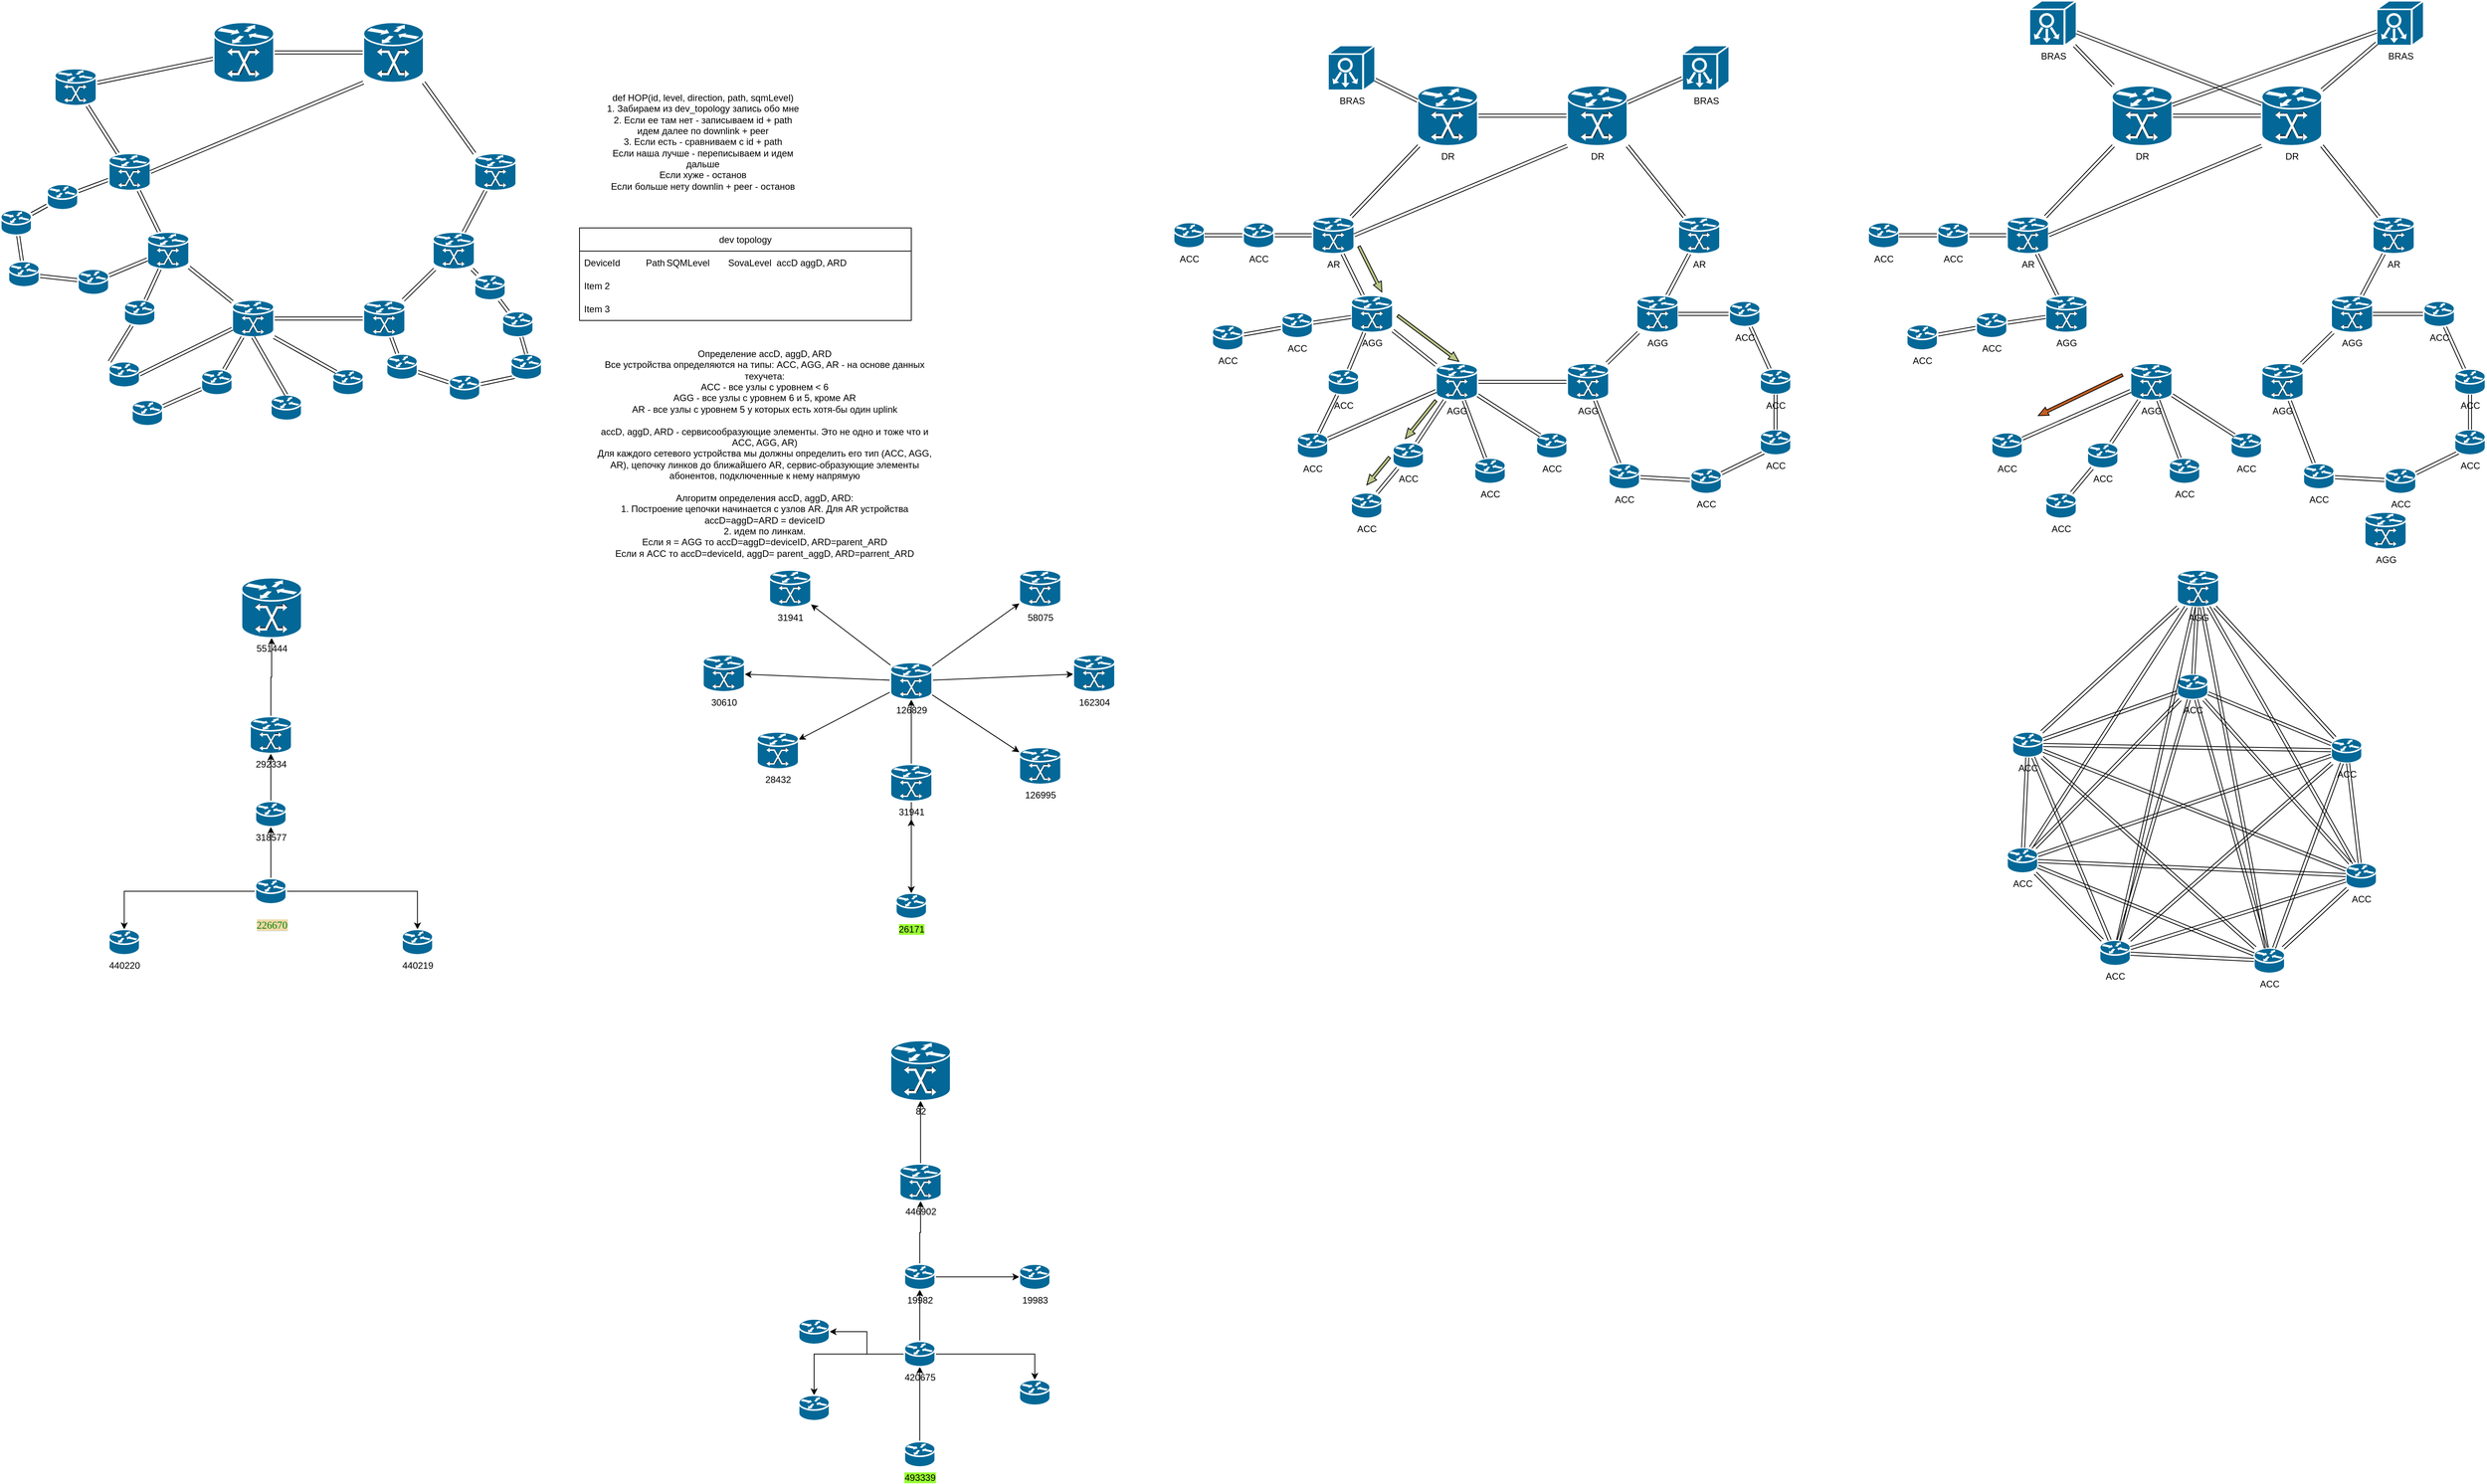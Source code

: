 <mxfile version="24.7.7">
  <diagram id="NYXziLq-oaiQPfl-9R_N" name="Страница 1">
    <mxGraphModel dx="1418" dy="558" grid="1" gridSize="10" guides="1" tooltips="1" connect="1" arrows="1" fold="1" page="1" pageScale="1" pageWidth="827" pageHeight="1169" math="0" shadow="0">
      <root>
        <mxCell id="0" />
        <mxCell id="1" parent="0" />
        <mxCell id="IBtLoW8mt5TCmz6H6-RQ-25" style="edgeStyle=none;shape=link;rounded=0;orthogonalLoop=1;jettySize=auto;html=1;" parent="1" source="IBtLoW8mt5TCmz6H6-RQ-1" target="IBtLoW8mt5TCmz6H6-RQ-10" edge="1">
          <mxGeometry relative="1" as="geometry" />
        </mxCell>
        <mxCell id="IBtLoW8mt5TCmz6H6-RQ-1" value="" style="shape=mxgraph.cisco.routers.router;sketch=0;html=1;pointerEvents=1;dashed=0;fillColor=#036897;strokeColor=#ffffff;strokeWidth=2;verticalLabelPosition=bottom;verticalAlign=top;align=center;outlineConnect=0;" parent="1" vertex="1">
          <mxGeometry x="30" y="283" width="40" height="33" as="geometry" />
        </mxCell>
        <mxCell id="IBtLoW8mt5TCmz6H6-RQ-18" style="rounded=0;orthogonalLoop=1;jettySize=auto;html=1;shape=link;" parent="1" source="IBtLoW8mt5TCmz6H6-RQ-2" target="IBtLoW8mt5TCmz6H6-RQ-3" edge="1">
          <mxGeometry relative="1" as="geometry" />
        </mxCell>
        <mxCell id="IBtLoW8mt5TCmz6H6-RQ-23" style="edgeStyle=none;shape=link;rounded=0;orthogonalLoop=1;jettySize=auto;html=1;" parent="1" source="IBtLoW8mt5TCmz6H6-RQ-2" target="IBtLoW8mt5TCmz6H6-RQ-8" edge="1">
          <mxGeometry relative="1" as="geometry" />
        </mxCell>
        <mxCell id="IBtLoW8mt5TCmz6H6-RQ-2" value="" style="shape=mxgraph.cisco.routers.gigabit_switch_atm_tag_router;sketch=0;html=1;pointerEvents=1;dashed=0;fillColor=#036897;strokeColor=#ffffff;strokeWidth=2;verticalLabelPosition=bottom;verticalAlign=top;align=center;outlineConnect=0;" parent="1" vertex="1">
          <mxGeometry x="170" y="210" width="54" height="48" as="geometry" />
        </mxCell>
        <mxCell id="IBtLoW8mt5TCmz6H6-RQ-19" style="edgeStyle=none;shape=link;rounded=0;orthogonalLoop=1;jettySize=auto;html=1;" parent="1" source="IBtLoW8mt5TCmz6H6-RQ-3" target="IBtLoW8mt5TCmz6H6-RQ-4" edge="1">
          <mxGeometry relative="1" as="geometry" />
        </mxCell>
        <mxCell id="IBtLoW8mt5TCmz6H6-RQ-3" value="" style="shape=mxgraph.cisco.routers.gigabit_switch_atm_tag_router;sketch=0;html=1;pointerEvents=1;dashed=0;fillColor=#036897;strokeColor=#ffffff;strokeWidth=2;verticalLabelPosition=bottom;verticalAlign=top;align=center;outlineConnect=0;" parent="1" vertex="1">
          <mxGeometry x="220" y="312" width="54" height="48" as="geometry" />
        </mxCell>
        <mxCell id="IBtLoW8mt5TCmz6H6-RQ-20" style="edgeStyle=none;shape=link;rounded=0;orthogonalLoop=1;jettySize=auto;html=1;entryX=1;entryY=0.5;entryDx=0;entryDy=0;entryPerimeter=0;" parent="1" source="IBtLoW8mt5TCmz6H6-RQ-4" target="IBtLoW8mt5TCmz6H6-RQ-5" edge="1">
          <mxGeometry relative="1" as="geometry" />
        </mxCell>
        <mxCell id="IBtLoW8mt5TCmz6H6-RQ-28" style="edgeStyle=none;shape=link;rounded=0;orthogonalLoop=1;jettySize=auto;html=1;" parent="1" source="IBtLoW8mt5TCmz6H6-RQ-4" target="IBtLoW8mt5TCmz6H6-RQ-12" edge="1">
          <mxGeometry relative="1" as="geometry" />
        </mxCell>
        <mxCell id="IBtLoW8mt5TCmz6H6-RQ-4" value="" style="shape=mxgraph.cisco.routers.gigabit_switch_atm_tag_router;sketch=0;html=1;pointerEvents=1;dashed=0;fillColor=#036897;strokeColor=#ffffff;strokeWidth=2;verticalLabelPosition=bottom;verticalAlign=top;align=center;outlineConnect=0;" parent="1" vertex="1">
          <mxGeometry x="330" y="400" width="54" height="48" as="geometry" />
        </mxCell>
        <mxCell id="IBtLoW8mt5TCmz6H6-RQ-21" style="edgeStyle=none;shape=link;rounded=0;orthogonalLoop=1;jettySize=auto;html=1;" parent="1" source="IBtLoW8mt5TCmz6H6-RQ-5" target="IBtLoW8mt5TCmz6H6-RQ-6" edge="1">
          <mxGeometry relative="1" as="geometry" />
        </mxCell>
        <mxCell id="IBtLoW8mt5TCmz6H6-RQ-30" style="edgeStyle=none;shape=link;rounded=0;orthogonalLoop=1;jettySize=auto;html=1;" parent="1" source="IBtLoW8mt5TCmz6H6-RQ-5" target="IBtLoW8mt5TCmz6H6-RQ-14" edge="1">
          <mxGeometry relative="1" as="geometry" />
        </mxCell>
        <mxCell id="IBtLoW8mt5TCmz6H6-RQ-5" value="" style="shape=mxgraph.cisco.routers.gigabit_switch_atm_tag_router;sketch=0;html=1;pointerEvents=1;dashed=0;fillColor=#036897;strokeColor=#ffffff;strokeWidth=2;verticalLabelPosition=bottom;verticalAlign=top;align=center;outlineConnect=0;" parent="1" vertex="1">
          <mxGeometry x="500" y="400" width="54" height="48" as="geometry" />
        </mxCell>
        <mxCell id="IBtLoW8mt5TCmz6H6-RQ-22" style="edgeStyle=none;shape=link;rounded=0;orthogonalLoop=1;jettySize=auto;html=1;" parent="1" source="IBtLoW8mt5TCmz6H6-RQ-6" target="IBtLoW8mt5TCmz6H6-RQ-7" edge="1">
          <mxGeometry relative="1" as="geometry" />
        </mxCell>
        <mxCell id="IBtLoW8mt5TCmz6H6-RQ-6" value="" style="shape=mxgraph.cisco.routers.gigabit_switch_atm_tag_router;sketch=0;html=1;pointerEvents=1;dashed=0;fillColor=#036897;strokeColor=#ffffff;strokeWidth=2;verticalLabelPosition=bottom;verticalAlign=top;align=center;outlineConnect=0;" parent="1" vertex="1">
          <mxGeometry x="590" y="312" width="54" height="48" as="geometry" />
        </mxCell>
        <mxCell id="IBtLoW8mt5TCmz6H6-RQ-7" value="" style="shape=mxgraph.cisco.routers.gigabit_switch_atm_tag_router;sketch=0;html=1;pointerEvents=1;dashed=0;fillColor=#036897;strokeColor=#ffffff;strokeWidth=2;verticalLabelPosition=bottom;verticalAlign=top;align=center;outlineConnect=0;" parent="1" vertex="1">
          <mxGeometry x="644" y="210" width="54" height="48" as="geometry" />
        </mxCell>
        <mxCell id="IBtLoW8mt5TCmz6H6-RQ-24" style="edgeStyle=none;shape=link;rounded=0;orthogonalLoop=1;jettySize=auto;html=1;" parent="1" source="IBtLoW8mt5TCmz6H6-RQ-8" target="IBtLoW8mt5TCmz6H6-RQ-1" edge="1">
          <mxGeometry relative="1" as="geometry" />
        </mxCell>
        <mxCell id="IBtLoW8mt5TCmz6H6-RQ-8" value="" style="shape=mxgraph.cisco.routers.router;sketch=0;html=1;pointerEvents=1;dashed=0;fillColor=#036897;strokeColor=#ffffff;strokeWidth=2;verticalLabelPosition=bottom;verticalAlign=top;align=center;outlineConnect=0;" parent="1" vertex="1">
          <mxGeometry x="90" y="250" width="40" height="33" as="geometry" />
        </mxCell>
        <mxCell id="IBtLoW8mt5TCmz6H6-RQ-26" style="edgeStyle=none;shape=link;rounded=0;orthogonalLoop=1;jettySize=auto;html=1;" parent="1" source="IBtLoW8mt5TCmz6H6-RQ-10" target="IBtLoW8mt5TCmz6H6-RQ-11" edge="1">
          <mxGeometry relative="1" as="geometry" />
        </mxCell>
        <mxCell id="IBtLoW8mt5TCmz6H6-RQ-10" value="" style="shape=mxgraph.cisco.routers.router;sketch=0;html=1;pointerEvents=1;dashed=0;fillColor=#036897;strokeColor=#ffffff;strokeWidth=2;verticalLabelPosition=bottom;verticalAlign=top;align=center;outlineConnect=0;" parent="1" vertex="1">
          <mxGeometry x="40" y="350" width="40" height="33" as="geometry" />
        </mxCell>
        <mxCell id="IBtLoW8mt5TCmz6H6-RQ-27" style="edgeStyle=none;shape=link;rounded=0;orthogonalLoop=1;jettySize=auto;html=1;" parent="1" source="IBtLoW8mt5TCmz6H6-RQ-11" target="IBtLoW8mt5TCmz6H6-RQ-3" edge="1">
          <mxGeometry relative="1" as="geometry" />
        </mxCell>
        <mxCell id="IBtLoW8mt5TCmz6H6-RQ-11" value="" style="shape=mxgraph.cisco.routers.router;sketch=0;html=1;pointerEvents=1;dashed=0;fillColor=#036897;strokeColor=#ffffff;strokeWidth=2;verticalLabelPosition=bottom;verticalAlign=top;align=center;outlineConnect=0;" parent="1" vertex="1">
          <mxGeometry x="130" y="360" width="40" height="33" as="geometry" />
        </mxCell>
        <mxCell id="IBtLoW8mt5TCmz6H6-RQ-29" style="edgeStyle=none;shape=link;rounded=0;orthogonalLoop=1;jettySize=auto;html=1;" parent="1" source="IBtLoW8mt5TCmz6H6-RQ-12" target="IBtLoW8mt5TCmz6H6-RQ-13" edge="1">
          <mxGeometry relative="1" as="geometry" />
        </mxCell>
        <mxCell id="IBtLoW8mt5TCmz6H6-RQ-12" value="" style="shape=mxgraph.cisco.routers.router;sketch=0;html=1;pointerEvents=1;dashed=0;fillColor=#036897;strokeColor=#ffffff;strokeWidth=2;verticalLabelPosition=bottom;verticalAlign=top;align=center;outlineConnect=0;" parent="1" vertex="1">
          <mxGeometry x="290" y="490" width="40" height="33" as="geometry" />
        </mxCell>
        <mxCell id="IBtLoW8mt5TCmz6H6-RQ-13" value="" style="shape=mxgraph.cisco.routers.router;sketch=0;html=1;pointerEvents=1;dashed=0;fillColor=#036897;strokeColor=#ffffff;strokeWidth=2;verticalLabelPosition=bottom;verticalAlign=top;align=center;outlineConnect=0;" parent="1" vertex="1">
          <mxGeometry x="200" y="530" width="40" height="33" as="geometry" />
        </mxCell>
        <mxCell id="IBtLoW8mt5TCmz6H6-RQ-31" style="edgeStyle=none;shape=link;rounded=0;orthogonalLoop=1;jettySize=auto;html=1;" parent="1" source="IBtLoW8mt5TCmz6H6-RQ-14" target="IBtLoW8mt5TCmz6H6-RQ-15" edge="1">
          <mxGeometry relative="1" as="geometry" />
        </mxCell>
        <mxCell id="IBtLoW8mt5TCmz6H6-RQ-14" value="" style="shape=mxgraph.cisco.routers.router;sketch=0;html=1;pointerEvents=1;dashed=0;fillColor=#036897;strokeColor=#ffffff;strokeWidth=2;verticalLabelPosition=bottom;verticalAlign=top;align=center;outlineConnect=0;" parent="1" vertex="1">
          <mxGeometry x="530" y="470" width="40" height="33" as="geometry" />
        </mxCell>
        <mxCell id="IBtLoW8mt5TCmz6H6-RQ-32" style="edgeStyle=none;shape=link;rounded=0;orthogonalLoop=1;jettySize=auto;html=1;entryX=0.12;entryY=0.9;entryDx=0;entryDy=0;entryPerimeter=0;" parent="1" source="IBtLoW8mt5TCmz6H6-RQ-15" target="aicT1uWw9X6le_InvD1W-11" edge="1">
          <mxGeometry relative="1" as="geometry" />
        </mxCell>
        <mxCell id="IBtLoW8mt5TCmz6H6-RQ-15" value="" style="shape=mxgraph.cisco.routers.router;sketch=0;html=1;pointerEvents=1;dashed=0;fillColor=#036897;strokeColor=#ffffff;strokeWidth=2;verticalLabelPosition=bottom;verticalAlign=top;align=center;outlineConnect=0;" parent="1" vertex="1">
          <mxGeometry x="611" y="497" width="40" height="33" as="geometry" />
        </mxCell>
        <mxCell id="IBtLoW8mt5TCmz6H6-RQ-33" style="edgeStyle=none;shape=link;rounded=0;orthogonalLoop=1;jettySize=auto;html=1;" parent="1" source="IBtLoW8mt5TCmz6H6-RQ-16" target="IBtLoW8mt5TCmz6H6-RQ-17" edge="1">
          <mxGeometry relative="1" as="geometry" />
        </mxCell>
        <mxCell id="IBtLoW8mt5TCmz6H6-RQ-16" value="" style="shape=mxgraph.cisco.routers.router;sketch=0;html=1;pointerEvents=1;dashed=0;fillColor=#036897;strokeColor=#ffffff;strokeWidth=2;verticalLabelPosition=bottom;verticalAlign=top;align=center;outlineConnect=0;" parent="1" vertex="1">
          <mxGeometry x="680" y="415" width="40" height="33" as="geometry" />
        </mxCell>
        <mxCell id="IBtLoW8mt5TCmz6H6-RQ-34" style="edgeStyle=none;shape=link;rounded=0;orthogonalLoop=1;jettySize=auto;html=1;" parent="1" source="IBtLoW8mt5TCmz6H6-RQ-17" target="IBtLoW8mt5TCmz6H6-RQ-6" edge="1">
          <mxGeometry relative="1" as="geometry" />
        </mxCell>
        <mxCell id="IBtLoW8mt5TCmz6H6-RQ-17" value="" style="shape=mxgraph.cisco.routers.router;sketch=0;html=1;pointerEvents=1;dashed=0;fillColor=#036897;strokeColor=#ffffff;strokeWidth=2;verticalLabelPosition=bottom;verticalAlign=top;align=center;outlineConnect=0;" parent="1" vertex="1">
          <mxGeometry x="644" y="367" width="40" height="33" as="geometry" />
        </mxCell>
        <mxCell id="IBtLoW8mt5TCmz6H6-RQ-37" style="edgeStyle=none;shape=link;rounded=0;orthogonalLoop=1;jettySize=auto;html=1;" parent="1" source="IBtLoW8mt5TCmz6H6-RQ-35" target="_FOnkcjdSewzNkDEW4tt-3" edge="1">
          <mxGeometry relative="1" as="geometry">
            <mxPoint x="200" y="130" as="targetPoint" />
          </mxGeometry>
        </mxCell>
        <mxCell id="IBtLoW8mt5TCmz6H6-RQ-38" style="edgeStyle=none;shape=link;rounded=0;orthogonalLoop=1;jettySize=auto;html=1;" parent="1" source="IBtLoW8mt5TCmz6H6-RQ-35" target="IBtLoW8mt5TCmz6H6-RQ-36" edge="1">
          <mxGeometry relative="1" as="geometry" />
        </mxCell>
        <mxCell id="IBtLoW8mt5TCmz6H6-RQ-35" value="" style="shape=mxgraph.cisco.routers.gigabit_switch_atm_tag_router;sketch=0;html=1;pointerEvents=1;dashed=0;fillColor=#036897;strokeColor=#ffffff;strokeWidth=2;verticalLabelPosition=bottom;verticalAlign=top;align=center;outlineConnect=0;" parent="1" vertex="1">
          <mxGeometry x="306" y="40" width="78" height="78" as="geometry" />
        </mxCell>
        <mxCell id="IBtLoW8mt5TCmz6H6-RQ-36" value="" style="shape=mxgraph.cisco.routers.gigabit_switch_atm_tag_router;sketch=0;html=1;pointerEvents=1;dashed=0;fillColor=#036897;strokeColor=#ffffff;strokeWidth=2;verticalLabelPosition=bottom;verticalAlign=top;align=center;outlineConnect=0;" parent="1" vertex="1">
          <mxGeometry x="500" y="40" width="78" height="78" as="geometry" />
        </mxCell>
        <mxCell id="aicT1uWw9X6le_InvD1W-2" style="edgeStyle=none;shape=link;rounded=0;orthogonalLoop=1;jettySize=auto;html=1;entryX=1;entryY=0.5;entryDx=0;entryDy=0;entryPerimeter=0;exitX=0;exitY=1;exitDx=0;exitDy=0;exitPerimeter=0;" parent="1" source="IBtLoW8mt5TCmz6H6-RQ-36" target="IBtLoW8mt5TCmz6H6-RQ-2" edge="1">
          <mxGeometry relative="1" as="geometry">
            <mxPoint x="654" y="244" as="sourcePoint" />
            <mxPoint x="388" y="138" as="targetPoint" />
          </mxGeometry>
        </mxCell>
        <mxCell id="aicT1uWw9X6le_InvD1W-4" value="" style="shape=mxgraph.cisco.routers.router;sketch=0;html=1;pointerEvents=1;dashed=0;fillColor=#036897;strokeColor=#ffffff;strokeWidth=2;verticalLabelPosition=bottom;verticalAlign=top;align=center;outlineConnect=0;" parent="1" vertex="1">
          <mxGeometry x="190" y="400" width="40" height="33" as="geometry" />
        </mxCell>
        <mxCell id="aicT1uWw9X6le_InvD1W-5" value="" style="shape=mxgraph.cisco.routers.router;sketch=0;html=1;pointerEvents=1;dashed=0;fillColor=#036897;strokeColor=#ffffff;strokeWidth=2;verticalLabelPosition=bottom;verticalAlign=top;align=center;outlineConnect=0;" parent="1" vertex="1">
          <mxGeometry x="460" y="490" width="40" height="33" as="geometry" />
        </mxCell>
        <mxCell id="aicT1uWw9X6le_InvD1W-6" value="" style="shape=mxgraph.cisco.routers.router;sketch=0;html=1;pointerEvents=1;dashed=0;fillColor=#036897;strokeColor=#ffffff;strokeWidth=2;verticalLabelPosition=bottom;verticalAlign=top;align=center;outlineConnect=0;" parent="1" vertex="1">
          <mxGeometry x="380" y="523" width="40" height="33" as="geometry" />
        </mxCell>
        <mxCell id="aicT1uWw9X6le_InvD1W-7" style="edgeStyle=none;shape=link;rounded=0;orthogonalLoop=1;jettySize=auto;html=1;" parent="1" source="IBtLoW8mt5TCmz6H6-RQ-3" target="aicT1uWw9X6le_InvD1W-4" edge="1">
          <mxGeometry relative="1" as="geometry">
            <mxPoint x="343" y="458" as="sourcePoint" />
            <mxPoint x="321" y="480" as="targetPoint" />
          </mxGeometry>
        </mxCell>
        <mxCell id="aicT1uWw9X6le_InvD1W-8" style="edgeStyle=none;shape=link;rounded=0;orthogonalLoop=1;jettySize=auto;html=1;exitX=0.5;exitY=1;exitDx=0;exitDy=0;exitPerimeter=0;entryX=0.5;entryY=0;entryDx=0;entryDy=0;entryPerimeter=0;" parent="1" source="IBtLoW8mt5TCmz6H6-RQ-4" target="aicT1uWw9X6le_InvD1W-6" edge="1">
          <mxGeometry relative="1" as="geometry">
            <mxPoint x="353" y="468" as="sourcePoint" />
            <mxPoint x="331" y="490" as="targetPoint" />
          </mxGeometry>
        </mxCell>
        <mxCell id="aicT1uWw9X6le_InvD1W-9" style="edgeStyle=none;shape=link;rounded=0;orthogonalLoop=1;jettySize=auto;html=1;exitX=1;exitY=1;exitDx=0;exitDy=0;exitPerimeter=0;entryX=0.12;entryY=0.1;entryDx=0;entryDy=0;entryPerimeter=0;" parent="1" source="IBtLoW8mt5TCmz6H6-RQ-4" target="aicT1uWw9X6le_InvD1W-5" edge="1">
          <mxGeometry relative="1" as="geometry">
            <mxPoint x="363" y="478" as="sourcePoint" />
            <mxPoint x="341" y="500" as="targetPoint" />
          </mxGeometry>
        </mxCell>
        <mxCell id="aicT1uWw9X6le_InvD1W-11" value="" style="shape=mxgraph.cisco.routers.router;sketch=0;html=1;pointerEvents=1;dashed=0;fillColor=#036897;strokeColor=#ffffff;strokeWidth=2;verticalLabelPosition=bottom;verticalAlign=top;align=center;outlineConnect=0;" parent="1" vertex="1">
          <mxGeometry x="691" y="470" width="40" height="33" as="geometry" />
        </mxCell>
        <mxCell id="aicT1uWw9X6le_InvD1W-12" style="edgeStyle=none;shape=link;rounded=0;orthogonalLoop=1;jettySize=auto;html=1;exitX=0.5;exitY=0;exitDx=0;exitDy=0;exitPerimeter=0;" parent="1" source="aicT1uWw9X6le_InvD1W-11" target="IBtLoW8mt5TCmz6H6-RQ-16" edge="1">
          <mxGeometry relative="1" as="geometry">
            <mxPoint x="661" y="519" as="sourcePoint" />
            <mxPoint x="706" y="510" as="targetPoint" />
          </mxGeometry>
        </mxCell>
        <mxCell id="aicT1uWw9X6le_InvD1W-14" value="" style="shape=mxgraph.cisco.routers.router;sketch=0;html=1;pointerEvents=1;dashed=0;fillColor=#036897;strokeColor=#ffffff;strokeWidth=2;verticalLabelPosition=bottom;verticalAlign=top;align=center;outlineConnect=0;" parent="1" vertex="1">
          <mxGeometry x="170" y="480" width="40" height="33" as="geometry" />
        </mxCell>
        <mxCell id="aicT1uWw9X6le_InvD1W-16" style="edgeStyle=none;shape=link;rounded=0;orthogonalLoop=1;jettySize=auto;html=1;entryX=1;entryY=0.5;entryDx=0;entryDy=0;entryPerimeter=0;" parent="1" source="IBtLoW8mt5TCmz6H6-RQ-4" target="aicT1uWw9X6le_InvD1W-14" edge="1">
          <mxGeometry relative="1" as="geometry">
            <mxPoint x="284" y="513" as="sourcePoint" />
            <mxPoint x="250" y="540" as="targetPoint" />
          </mxGeometry>
        </mxCell>
        <mxCell id="aicT1uWw9X6le_InvD1W-17" style="edgeStyle=none;shape=link;rounded=0;orthogonalLoop=1;jettySize=auto;html=1;entryX=0;entryY=0;entryDx=0;entryDy=0;entryPerimeter=0;exitX=1;exitY=1;exitDx=0;exitDy=0;exitPerimeter=0;" parent="1" source="IBtLoW8mt5TCmz6H6-RQ-36" target="IBtLoW8mt5TCmz6H6-RQ-7" edge="1">
          <mxGeometry relative="1" as="geometry">
            <mxPoint x="510" y="128" as="sourcePoint" />
            <mxPoint x="234" y="244" as="targetPoint" />
          </mxGeometry>
        </mxCell>
        <mxCell id="xwl6ty7heU5TnqlsuOCW-9" style="edgeStyle=orthogonalEdgeStyle;rounded=0;orthogonalLoop=1;jettySize=auto;html=1;" parent="1" source="xwl6ty7heU5TnqlsuOCW-1" target="xwl6ty7heU5TnqlsuOCW-4" edge="1">
          <mxGeometry relative="1" as="geometry" />
        </mxCell>
        <mxCell id="xwl6ty7heU5TnqlsuOCW-10" style="edgeStyle=orthogonalEdgeStyle;rounded=0;orthogonalLoop=1;jettySize=auto;html=1;" parent="1" source="xwl6ty7heU5TnqlsuOCW-1" target="xwl6ty7heU5TnqlsuOCW-5" edge="1">
          <mxGeometry relative="1" as="geometry" />
        </mxCell>
        <mxCell id="xwl6ty7heU5TnqlsuOCW-11" style="edgeStyle=orthogonalEdgeStyle;rounded=0;orthogonalLoop=1;jettySize=auto;html=1;" parent="1" source="xwl6ty7heU5TnqlsuOCW-1" target="xwl6ty7heU5TnqlsuOCW-6" edge="1">
          <mxGeometry relative="1" as="geometry" />
        </mxCell>
        <mxCell id="xwl6ty7heU5TnqlsuOCW-1" value="&lt;div style=&quot;background-color:#ffffff;padding-left:2px;padding-top:0px;padding-right:0px;padding-bottom:0px;&quot;&gt;&lt;div style=&quot;color:#000000;background-color:#ffffff;font-family:&amp;quot;Consolas&amp;quot;;font-size:10pt;white-space:nowrap;&quot;&gt;&lt;p style=&quot;background-color:#e8f2fe;&quot;&gt;&lt;span style=&quot;color:#008000;background-color:#f0d8a8;&quot;&gt;226670&lt;/span&gt;&lt;/p&gt;&lt;/div&gt;&lt;br&gt;&lt;/div&gt;" style="shape=mxgraph.cisco.routers.router;sketch=0;html=1;pointerEvents=1;dashed=0;fillColor=#036897;strokeColor=#ffffff;strokeWidth=2;verticalLabelPosition=bottom;verticalAlign=top;align=center;outlineConnect=0;" parent="1" vertex="1">
          <mxGeometry x="360" y="1150" width="40" height="33" as="geometry" />
        </mxCell>
        <mxCell id="xwl6ty7heU5TnqlsuOCW-4" value="440220" style="shape=mxgraph.cisco.routers.router;sketch=0;html=1;pointerEvents=1;dashed=0;fillColor=#036897;strokeColor=#ffffff;strokeWidth=2;verticalLabelPosition=bottom;verticalAlign=top;align=center;outlineConnect=0;" parent="1" vertex="1">
          <mxGeometry x="170" y="1216" width="40" height="33" as="geometry" />
        </mxCell>
        <mxCell id="xwl6ty7heU5TnqlsuOCW-13" style="edgeStyle=orthogonalEdgeStyle;rounded=0;orthogonalLoop=1;jettySize=auto;html=1;" parent="1" source="xwl6ty7heU5TnqlsuOCW-5" target="xwl6ty7heU5TnqlsuOCW-12" edge="1">
          <mxGeometry relative="1" as="geometry" />
        </mxCell>
        <mxCell id="xwl6ty7heU5TnqlsuOCW-5" value="318577" style="shape=mxgraph.cisco.routers.router;sketch=0;html=1;pointerEvents=1;dashed=0;fillColor=#036897;strokeColor=#ffffff;strokeWidth=2;verticalLabelPosition=bottom;verticalAlign=top;align=center;outlineConnect=0;" parent="1" vertex="1">
          <mxGeometry x="360" y="1050" width="40" height="33" as="geometry" />
        </mxCell>
        <mxCell id="xwl6ty7heU5TnqlsuOCW-6" value="440219" style="shape=mxgraph.cisco.routers.router;sketch=0;html=1;pointerEvents=1;dashed=0;fillColor=#036897;strokeColor=#ffffff;strokeWidth=2;verticalLabelPosition=bottom;verticalAlign=top;align=center;outlineConnect=0;" parent="1" vertex="1">
          <mxGeometry x="550" y="1216" width="40" height="33" as="geometry" />
        </mxCell>
        <mxCell id="xwl6ty7heU5TnqlsuOCW-17" style="edgeStyle=orthogonalEdgeStyle;rounded=0;orthogonalLoop=1;jettySize=auto;html=1;" parent="1" source="xwl6ty7heU5TnqlsuOCW-12" target="xwl6ty7heU5TnqlsuOCW-14" edge="1">
          <mxGeometry relative="1" as="geometry" />
        </mxCell>
        <mxCell id="xwl6ty7heU5TnqlsuOCW-12" value="292334" style="shape=mxgraph.cisco.routers.gigabit_switch_atm_tag_router;sketch=0;html=1;pointerEvents=1;dashed=0;fillColor=#036897;strokeColor=#ffffff;strokeWidth=2;verticalLabelPosition=bottom;verticalAlign=top;align=center;outlineConnect=0;" parent="1" vertex="1">
          <mxGeometry x="353" y="940" width="54" height="48" as="geometry" />
        </mxCell>
        <mxCell id="xwl6ty7heU5TnqlsuOCW-14" value="551444" style="shape=mxgraph.cisco.routers.gigabit_switch_atm_tag_router;sketch=0;html=1;pointerEvents=1;dashed=0;fillColor=#036897;strokeColor=#ffffff;strokeWidth=2;verticalLabelPosition=bottom;verticalAlign=top;align=center;outlineConnect=0;" parent="1" vertex="1">
          <mxGeometry x="342" y="760" width="78" height="78" as="geometry" />
        </mxCell>
        <mxCell id="DYCIy7UD--fwmTyKBayu-1" value="&lt;div&gt;def HOP(id, level, direction, path, sqmLevel)&lt;/div&gt;&lt;div&gt;1. Забираем из dev_topology запись обо мне&lt;br&gt;2. Если ее там нет - записываем id + path&lt;br&gt;идем далее по downlink + peer&lt;br&gt;&lt;/div&gt;&lt;div&gt;3. Если есть - сравниваем с id + path&lt;br&gt;Если наша лучше - переписываем и идем дальше&lt;br&gt;Если хуже - останов&lt;br&gt;Если больше нету downlin + peer - останов&lt;br&gt;&lt;/div&gt;" style="text;html=1;align=center;verticalAlign=middle;whiteSpace=wrap;rounded=0;" parent="1" vertex="1">
          <mxGeometry x="800" y="30" width="280" height="330" as="geometry" />
        </mxCell>
        <mxCell id="DYCIy7UD--fwmTyKBayu-2" value="dev topology" style="swimlane;fontStyle=0;childLayout=stackLayout;horizontal=1;startSize=30;horizontalStack=0;resizeParent=1;resizeParentMax=0;resizeLast=0;collapsible=1;marginBottom=0;whiteSpace=wrap;html=1;" parent="1" vertex="1">
          <mxGeometry x="780" y="306.5" width="430" height="120" as="geometry" />
        </mxCell>
        <mxCell id="DYCIy7UD--fwmTyKBayu-3" value="&lt;div&gt;DeviceId&lt;span style=&quot;white-space: pre;&quot;&gt;&#x9;&lt;/span&gt;&lt;span style=&quot;white-space: pre;&quot;&gt;&#x9;&lt;/span&gt;Path&lt;span style=&quot;white-space: pre;&quot;&gt;&#x9;&lt;/span&gt;SQMLevel&lt;span style=&quot;white-space: pre;&quot;&gt;&#x9;&lt;/span&gt;SovaLevel&amp;nbsp; accD aggD, ARD&lt;/div&gt;" style="text;strokeColor=none;fillColor=none;align=left;verticalAlign=middle;spacingLeft=4;spacingRight=4;overflow=hidden;points=[[0,0.5],[1,0.5]];portConstraint=eastwest;rotatable=0;whiteSpace=wrap;html=1;" parent="DYCIy7UD--fwmTyKBayu-2" vertex="1">
          <mxGeometry y="30" width="430" height="30" as="geometry" />
        </mxCell>
        <mxCell id="DYCIy7UD--fwmTyKBayu-4" value="Item 2" style="text;strokeColor=none;fillColor=none;align=left;verticalAlign=middle;spacingLeft=4;spacingRight=4;overflow=hidden;points=[[0,0.5],[1,0.5]];portConstraint=eastwest;rotatable=0;whiteSpace=wrap;html=1;" parent="DYCIy7UD--fwmTyKBayu-2" vertex="1">
          <mxGeometry y="60" width="430" height="30" as="geometry" />
        </mxCell>
        <mxCell id="DYCIy7UD--fwmTyKBayu-5" value="Item 3" style="text;strokeColor=none;fillColor=none;align=left;verticalAlign=middle;spacingLeft=4;spacingRight=4;overflow=hidden;points=[[0,0.5],[1,0.5]];portConstraint=eastwest;rotatable=0;whiteSpace=wrap;html=1;" parent="DYCIy7UD--fwmTyKBayu-2" vertex="1">
          <mxGeometry y="90" width="430" height="30" as="geometry" />
        </mxCell>
        <mxCell id="-0L3s6AOo0ZocCwQ4D78-5" style="edgeStyle=orthogonalEdgeStyle;rounded=0;orthogonalLoop=1;jettySize=auto;html=1;" parent="1" source="-0L3s6AOo0ZocCwQ4D78-1" edge="1">
          <mxGeometry relative="1" as="geometry">
            <mxPoint x="1210" y="1073" as="targetPoint" />
          </mxGeometry>
        </mxCell>
        <mxCell id="-0L3s6AOo0ZocCwQ4D78-1" value="&lt;span style=&quot;background-color: rgb(153, 255, 51);&quot;&gt;26171&lt;/span&gt;" style="shape=mxgraph.cisco.routers.router;sketch=0;html=1;pointerEvents=1;dashed=0;fillColor=#036897;strokeColor=#ffffff;strokeWidth=2;verticalLabelPosition=bottom;verticalAlign=top;align=center;outlineConnect=0;" parent="1" vertex="1">
          <mxGeometry x="1190" y="1169" width="40" height="33" as="geometry" />
        </mxCell>
        <mxCell id="-0L3s6AOo0ZocCwQ4D78-6" value="" style="edgeStyle=orthogonalEdgeStyle;rounded=0;orthogonalLoop=1;jettySize=auto;html=1;" parent="1" source="-0L3s6AOo0ZocCwQ4D78-7" target="-0L3s6AOo0ZocCwQ4D78-1" edge="1">
          <mxGeometry relative="1" as="geometry">
            <mxPoint x="1210" y="1073" as="sourcePoint" />
          </mxGeometry>
        </mxCell>
        <mxCell id="-0L3s6AOo0ZocCwQ4D78-9" style="edgeStyle=orthogonalEdgeStyle;rounded=0;orthogonalLoop=1;jettySize=auto;html=1;" parent="1" source="-0L3s6AOo0ZocCwQ4D78-7" target="-0L3s6AOo0ZocCwQ4D78-8" edge="1">
          <mxGeometry relative="1" as="geometry" />
        </mxCell>
        <mxCell id="-0L3s6AOo0ZocCwQ4D78-7" value="31941" style="shape=mxgraph.cisco.routers.gigabit_switch_atm_tag_router;sketch=0;html=1;pointerEvents=1;dashed=0;fillColor=#036897;strokeColor=#ffffff;strokeWidth=2;verticalLabelPosition=bottom;verticalAlign=top;align=center;outlineConnect=0;" parent="1" vertex="1">
          <mxGeometry x="1183" y="1002" width="54" height="48" as="geometry" />
        </mxCell>
        <mxCell id="-0L3s6AOo0ZocCwQ4D78-16" style="rounded=0;orthogonalLoop=1;jettySize=auto;html=1;" parent="1" source="-0L3s6AOo0ZocCwQ4D78-8" target="-0L3s6AOo0ZocCwQ4D78-10" edge="1">
          <mxGeometry relative="1" as="geometry" />
        </mxCell>
        <mxCell id="-0L3s6AOo0ZocCwQ4D78-17" style="rounded=0;orthogonalLoop=1;jettySize=auto;html=1;" parent="1" source="-0L3s6AOo0ZocCwQ4D78-8" target="-0L3s6AOo0ZocCwQ4D78-11" edge="1">
          <mxGeometry relative="1" as="geometry" />
        </mxCell>
        <mxCell id="-0L3s6AOo0ZocCwQ4D78-18" style="rounded=0;orthogonalLoop=1;jettySize=auto;html=1;" parent="1" source="-0L3s6AOo0ZocCwQ4D78-8" target="-0L3s6AOo0ZocCwQ4D78-12" edge="1">
          <mxGeometry relative="1" as="geometry" />
        </mxCell>
        <mxCell id="-0L3s6AOo0ZocCwQ4D78-19" style="rounded=0;orthogonalLoop=1;jettySize=auto;html=1;" parent="1" source="-0L3s6AOo0ZocCwQ4D78-8" target="-0L3s6AOo0ZocCwQ4D78-13" edge="1">
          <mxGeometry relative="1" as="geometry" />
        </mxCell>
        <mxCell id="-0L3s6AOo0ZocCwQ4D78-20" style="rounded=0;orthogonalLoop=1;jettySize=auto;html=1;" parent="1" source="-0L3s6AOo0ZocCwQ4D78-8" target="-0L3s6AOo0ZocCwQ4D78-14" edge="1">
          <mxGeometry relative="1" as="geometry" />
        </mxCell>
        <mxCell id="-0L3s6AOo0ZocCwQ4D78-21" style="rounded=0;orthogonalLoop=1;jettySize=auto;html=1;" parent="1" source="-0L3s6AOo0ZocCwQ4D78-8" target="-0L3s6AOo0ZocCwQ4D78-15" edge="1">
          <mxGeometry relative="1" as="geometry" />
        </mxCell>
        <mxCell id="-0L3s6AOo0ZocCwQ4D78-8" value="126829" style="shape=mxgraph.cisco.routers.gigabit_switch_atm_tag_router;sketch=0;html=1;pointerEvents=1;dashed=0;fillColor=#036897;strokeColor=#ffffff;strokeWidth=2;verticalLabelPosition=bottom;verticalAlign=top;align=center;outlineConnect=0;" parent="1" vertex="1">
          <mxGeometry x="1183" y="870" width="54" height="48" as="geometry" />
        </mxCell>
        <mxCell id="-0L3s6AOo0ZocCwQ4D78-10" value="28432" style="shape=mxgraph.cisco.routers.gigabit_switch_atm_tag_router;sketch=0;html=1;pointerEvents=1;dashed=0;fillColor=#036897;strokeColor=#ffffff;strokeWidth=2;verticalLabelPosition=bottom;verticalAlign=top;align=center;outlineConnect=0;" parent="1" vertex="1">
          <mxGeometry x="1010" y="960" width="54" height="48" as="geometry" />
        </mxCell>
        <mxCell id="-0L3s6AOo0ZocCwQ4D78-11" value="30610" style="shape=mxgraph.cisco.routers.gigabit_switch_atm_tag_router;sketch=0;html=1;pointerEvents=1;dashed=0;fillColor=#036897;strokeColor=#ffffff;strokeWidth=2;verticalLabelPosition=bottom;verticalAlign=top;align=center;outlineConnect=0;" parent="1" vertex="1">
          <mxGeometry x="940" y="860" width="54" height="48" as="geometry" />
        </mxCell>
        <mxCell id="-0L3s6AOo0ZocCwQ4D78-12" value="31941" style="shape=mxgraph.cisco.routers.gigabit_switch_atm_tag_router;sketch=0;html=1;pointerEvents=1;dashed=0;fillColor=#036897;strokeColor=#ffffff;strokeWidth=2;verticalLabelPosition=bottom;verticalAlign=top;align=center;outlineConnect=0;" parent="1" vertex="1">
          <mxGeometry x="1026" y="750" width="54" height="48" as="geometry" />
        </mxCell>
        <mxCell id="-0L3s6AOo0ZocCwQ4D78-13" value="58075" style="shape=mxgraph.cisco.routers.gigabit_switch_atm_tag_router;sketch=0;html=1;pointerEvents=1;dashed=0;fillColor=#036897;strokeColor=#ffffff;strokeWidth=2;verticalLabelPosition=bottom;verticalAlign=top;align=center;outlineConnect=0;" parent="1" vertex="1">
          <mxGeometry x="1350" y="750" width="54" height="48" as="geometry" />
        </mxCell>
        <mxCell id="-0L3s6AOo0ZocCwQ4D78-14" value="162304" style="shape=mxgraph.cisco.routers.gigabit_switch_atm_tag_router;sketch=0;html=1;pointerEvents=1;dashed=0;fillColor=#036897;strokeColor=#ffffff;strokeWidth=2;verticalLabelPosition=bottom;verticalAlign=top;align=center;outlineConnect=0;" parent="1" vertex="1">
          <mxGeometry x="1420" y="860" width="54" height="48" as="geometry" />
        </mxCell>
        <mxCell id="-0L3s6AOo0ZocCwQ4D78-15" value="126995" style="shape=mxgraph.cisco.routers.gigabit_switch_atm_tag_router;sketch=0;html=1;pointerEvents=1;dashed=0;fillColor=#036897;strokeColor=#ffffff;strokeWidth=2;verticalLabelPosition=bottom;verticalAlign=top;align=center;outlineConnect=0;" parent="1" vertex="1">
          <mxGeometry x="1350" y="980" width="54" height="48" as="geometry" />
        </mxCell>
        <mxCell id="-0L3s6AOo0ZocCwQ4D78-29" style="edgeStyle=orthogonalEdgeStyle;rounded=0;orthogonalLoop=1;jettySize=auto;html=1;" parent="1" source="-0L3s6AOo0ZocCwQ4D78-25" target="-0L3s6AOo0ZocCwQ4D78-28" edge="1">
          <mxGeometry relative="1" as="geometry" />
        </mxCell>
        <mxCell id="-0L3s6AOo0ZocCwQ4D78-25" value="&lt;span style=&quot;background-color: rgb(153, 255, 51);&quot;&gt;&lt;span dir=&quot;ltr&quot; class=&quot;ui-provider a b c d e f g h i j k l m n o p q r s t u v w x y z ab ac ae af ag ah ai aj ak&quot;&gt;493339&lt;/span&gt;&lt;/span&gt;" style="shape=mxgraph.cisco.routers.router;sketch=0;html=1;pointerEvents=1;dashed=0;fillColor=#036897;strokeColor=#ffffff;strokeWidth=2;verticalLabelPosition=bottom;verticalAlign=top;align=center;outlineConnect=0;" parent="1" vertex="1">
          <mxGeometry x="1201" y="1880" width="40" height="33" as="geometry" />
        </mxCell>
        <mxCell id="-0L3s6AOo0ZocCwQ4D78-36" style="edgeStyle=orthogonalEdgeStyle;rounded=0;orthogonalLoop=1;jettySize=auto;html=1;" parent="1" source="-0L3s6AOo0ZocCwQ4D78-28" target="-0L3s6AOo0ZocCwQ4D78-35" edge="1">
          <mxGeometry relative="1" as="geometry" />
        </mxCell>
        <mxCell id="-0L3s6AOo0ZocCwQ4D78-37" style="edgeStyle=orthogonalEdgeStyle;rounded=0;orthogonalLoop=1;jettySize=auto;html=1;" parent="1" source="-0L3s6AOo0ZocCwQ4D78-28" target="-0L3s6AOo0ZocCwQ4D78-34" edge="1">
          <mxGeometry relative="1" as="geometry" />
        </mxCell>
        <mxCell id="-0L3s6AOo0ZocCwQ4D78-38" style="edgeStyle=orthogonalEdgeStyle;rounded=0;orthogonalLoop=1;jettySize=auto;html=1;" parent="1" source="-0L3s6AOo0ZocCwQ4D78-28" target="-0L3s6AOo0ZocCwQ4D78-33" edge="1">
          <mxGeometry relative="1" as="geometry" />
        </mxCell>
        <mxCell id="-0L3s6AOo0ZocCwQ4D78-39" style="edgeStyle=orthogonalEdgeStyle;rounded=0;orthogonalLoop=1;jettySize=auto;html=1;" parent="1" source="-0L3s6AOo0ZocCwQ4D78-28" target="-0L3s6AOo0ZocCwQ4D78-30" edge="1">
          <mxGeometry relative="1" as="geometry" />
        </mxCell>
        <mxCell id="-0L3s6AOo0ZocCwQ4D78-28" value="&lt;span&gt;&lt;span dir=&quot;ltr&quot; class=&quot;ui-provider a b c d e f g h i j k l m n o p q r s t u v w x y z ab ac ae af ag ah ai aj ak&quot;&gt;420675&lt;/span&gt;&lt;/span&gt;" style="shape=mxgraph.cisco.routers.router;sketch=0;html=1;pointerEvents=1;dashed=0;fillColor=#036897;strokeColor=#ffffff;strokeWidth=2;verticalLabelPosition=bottom;verticalAlign=top;align=center;outlineConnect=0;" parent="1" vertex="1">
          <mxGeometry x="1201" y="1750" width="40" height="33" as="geometry" />
        </mxCell>
        <mxCell id="-0L3s6AOo0ZocCwQ4D78-30" value="" style="shape=mxgraph.cisco.routers.router;sketch=0;html=1;pointerEvents=1;dashed=0;fillColor=#036897;strokeColor=#ffffff;strokeWidth=2;verticalLabelPosition=bottom;verticalAlign=top;align=center;outlineConnect=0;" parent="1" vertex="1">
          <mxGeometry x="1064" y="1820" width="40" height="33" as="geometry" />
        </mxCell>
        <mxCell id="-0L3s6AOo0ZocCwQ4D78-33" value="" style="shape=mxgraph.cisco.routers.router;sketch=0;html=1;pointerEvents=1;dashed=0;fillColor=#036897;strokeColor=#ffffff;strokeWidth=2;verticalLabelPosition=bottom;verticalAlign=top;align=center;outlineConnect=0;" parent="1" vertex="1">
          <mxGeometry x="1064" y="1721" width="40" height="33" as="geometry" />
        </mxCell>
        <mxCell id="-0L3s6AOo0ZocCwQ4D78-42" style="edgeStyle=orthogonalEdgeStyle;rounded=0;orthogonalLoop=1;jettySize=auto;html=1;" parent="1" source="-0L3s6AOo0ZocCwQ4D78-34" target="-0L3s6AOo0ZocCwQ4D78-40" edge="1">
          <mxGeometry relative="1" as="geometry" />
        </mxCell>
        <mxCell id="-0L3s6AOo0ZocCwQ4D78-44" style="edgeStyle=orthogonalEdgeStyle;rounded=0;orthogonalLoop=1;jettySize=auto;html=1;" parent="1" source="-0L3s6AOo0ZocCwQ4D78-34" target="-0L3s6AOo0ZocCwQ4D78-45" edge="1">
          <mxGeometry relative="1" as="geometry">
            <mxPoint x="1221" y="1553.0" as="targetPoint" />
          </mxGeometry>
        </mxCell>
        <mxCell id="-0L3s6AOo0ZocCwQ4D78-34" value="19982" style="shape=mxgraph.cisco.routers.router;sketch=0;html=1;pointerEvents=1;dashed=0;fillColor=#036897;strokeColor=#ffffff;strokeWidth=2;verticalLabelPosition=bottom;verticalAlign=top;align=center;outlineConnect=0;" parent="1" vertex="1">
          <mxGeometry x="1201" y="1650" width="40" height="33" as="geometry" />
        </mxCell>
        <mxCell id="-0L3s6AOo0ZocCwQ4D78-35" value="" style="shape=mxgraph.cisco.routers.router;sketch=0;html=1;pointerEvents=1;dashed=0;fillColor=#036897;strokeColor=#ffffff;strokeWidth=2;verticalLabelPosition=bottom;verticalAlign=top;align=center;outlineConnect=0;" parent="1" vertex="1">
          <mxGeometry x="1350" y="1800" width="40" height="33" as="geometry" />
        </mxCell>
        <mxCell id="-0L3s6AOo0ZocCwQ4D78-40" value="19983" style="shape=mxgraph.cisco.routers.router;sketch=0;html=1;pointerEvents=1;dashed=0;fillColor=#036897;strokeColor=#ffffff;strokeWidth=2;verticalLabelPosition=bottom;verticalAlign=top;align=center;outlineConnect=0;" parent="1" vertex="1">
          <mxGeometry x="1350" y="1650" width="40" height="33" as="geometry" />
        </mxCell>
        <mxCell id="-0L3s6AOo0ZocCwQ4D78-48" style="edgeStyle=orthogonalEdgeStyle;rounded=0;orthogonalLoop=1;jettySize=auto;html=1;" parent="1" source="-0L3s6AOo0ZocCwQ4D78-45" target="-0L3s6AOo0ZocCwQ4D78-47" edge="1">
          <mxGeometry relative="1" as="geometry" />
        </mxCell>
        <mxCell id="-0L3s6AOo0ZocCwQ4D78-45" value="446902" style="shape=mxgraph.cisco.routers.gigabit_switch_atm_tag_router;sketch=0;html=1;pointerEvents=1;dashed=0;fillColor=#036897;strokeColor=#ffffff;strokeWidth=2;verticalLabelPosition=bottom;verticalAlign=top;align=center;outlineConnect=0;" parent="1" vertex="1">
          <mxGeometry x="1195" y="1520" width="54" height="48" as="geometry" />
        </mxCell>
        <mxCell id="-0L3s6AOo0ZocCwQ4D78-47" value="&lt;div&gt;82&lt;/div&gt;" style="shape=mxgraph.cisco.routers.gigabit_switch_atm_tag_router;sketch=0;html=1;pointerEvents=1;dashed=0;fillColor=#036897;strokeColor=#ffffff;strokeWidth=2;verticalLabelPosition=bottom;verticalAlign=top;align=center;outlineConnect=0;" parent="1" vertex="1">
          <mxGeometry x="1183" y="1360" width="78" height="78" as="geometry" />
        </mxCell>
        <mxCell id="_FOnkcjdSewzNkDEW4tt-1" value="&lt;div&gt;Определение accD, aggD, ARD&lt;br&gt;Все устройства определяются на типы: ACC, AGG, AR - на основе данных техучета:&lt;br&gt;ACC - все узлы с уровнем &amp;lt; 6&lt;/div&gt;&lt;div&gt;AGG - все узлы с уровнем 6 и 5, кроме AR&lt;/div&gt;&lt;div&gt;AR - все узлы с уровнем 5 у которых есть хотя-бы один uplink&lt;br&gt;&lt;br&gt;accD, aggD, ARD - сервисообразующие элементы. Это не одно и тоже что и ACC, AGG, AR)&lt;/div&gt;&lt;div&gt;Для каждого сетевого устройства мы должны определить его тип (ACC, AGG, AR), цепочку линков до ближайшего AR, сервис-образующие элементы абонентов, подключенные к нему напрямую&lt;/div&gt;&lt;div&gt;&lt;br&gt;&lt;/div&gt;&lt;div&gt;Алгоритм определения accD, aggD, ARD:&lt;br&gt;&lt;/div&gt;&lt;div&gt;1. Построение цепочки начинается с узлов AR. Для AR устройства accD=aggD=ARD = deviceID &lt;br&gt;&lt;/div&gt;&lt;div&gt;2. идем по линкам. &lt;br&gt;Если я = AGG то accD=aggD=deviceID, ARD=parent_ARD&lt;/div&gt;&lt;div&gt;Если я ACC то accD=deviceId, aggD= parent_aggD, ARD=parrent_ARD&lt;br&gt;&lt;/div&gt;" style="text;html=1;align=center;verticalAlign=middle;whiteSpace=wrap;rounded=0;" vertex="1" parent="1">
          <mxGeometry x="800" y="448" width="440" height="302" as="geometry" />
        </mxCell>
        <mxCell id="_FOnkcjdSewzNkDEW4tt-2" style="edgeStyle=none;shape=link;rounded=0;orthogonalLoop=1;jettySize=auto;html=1;" edge="1" parent="1" source="aicT1uWw9X6le_InvD1W-4">
          <mxGeometry relative="1" as="geometry">
            <mxPoint x="284" y="497" as="sourcePoint" />
            <mxPoint x="171" y="480" as="targetPoint" />
          </mxGeometry>
        </mxCell>
        <mxCell id="_FOnkcjdSewzNkDEW4tt-3" value="" style="shape=mxgraph.cisco.routers.gigabit_switch_atm_tag_router;sketch=0;html=1;pointerEvents=1;dashed=0;fillColor=#036897;strokeColor=#ffffff;strokeWidth=2;verticalLabelPosition=bottom;verticalAlign=top;align=center;outlineConnect=0;" vertex="1" parent="1">
          <mxGeometry x="100" y="100" width="54" height="48" as="geometry" />
        </mxCell>
        <mxCell id="_FOnkcjdSewzNkDEW4tt-4" style="edgeStyle=none;shape=link;rounded=0;orthogonalLoop=1;jettySize=auto;html=1;" edge="1" parent="1" source="IBtLoW8mt5TCmz6H6-RQ-2" target="_FOnkcjdSewzNkDEW4tt-3">
          <mxGeometry relative="1" as="geometry">
            <mxPoint x="316" y="97" as="sourcePoint" />
            <mxPoint x="164" y="128" as="targetPoint" />
          </mxGeometry>
        </mxCell>
        <mxCell id="_FOnkcjdSewzNkDEW4tt-6" value="ACC" style="shape=mxgraph.cisco.routers.router;sketch=0;html=1;pointerEvents=1;dashed=0;fillColor=#036897;strokeColor=#ffffff;strokeWidth=2;verticalLabelPosition=bottom;verticalAlign=top;align=center;outlineConnect=0;" vertex="1" parent="1">
          <mxGeometry x="1550" y="299.5" width="40" height="33" as="geometry" />
        </mxCell>
        <mxCell id="_FOnkcjdSewzNkDEW4tt-7" style="rounded=0;orthogonalLoop=1;jettySize=auto;html=1;shape=link;" edge="1" parent="1" source="_FOnkcjdSewzNkDEW4tt-9" target="_FOnkcjdSewzNkDEW4tt-11">
          <mxGeometry relative="1" as="geometry" />
        </mxCell>
        <mxCell id="_FOnkcjdSewzNkDEW4tt-8" style="edgeStyle=none;shape=link;rounded=0;orthogonalLoop=1;jettySize=auto;html=1;" edge="1" parent="1" source="_FOnkcjdSewzNkDEW4tt-9" target="_FOnkcjdSewzNkDEW4tt-22">
          <mxGeometry relative="1" as="geometry" />
        </mxCell>
        <mxCell id="_FOnkcjdSewzNkDEW4tt-9" value="AR" style="shape=mxgraph.cisco.routers.gigabit_switch_atm_tag_router;sketch=0;html=1;pointerEvents=1;dashed=0;fillColor=#036897;strokeColor=#ffffff;strokeWidth=2;verticalLabelPosition=bottom;verticalAlign=top;align=center;outlineConnect=0;" vertex="1" parent="1">
          <mxGeometry x="1730" y="292" width="54" height="48" as="geometry" />
        </mxCell>
        <mxCell id="_FOnkcjdSewzNkDEW4tt-10" style="edgeStyle=none;shape=link;rounded=0;orthogonalLoop=1;jettySize=auto;html=1;" edge="1" parent="1" source="_FOnkcjdSewzNkDEW4tt-11" target="_FOnkcjdSewzNkDEW4tt-14">
          <mxGeometry relative="1" as="geometry" />
        </mxCell>
        <mxCell id="_FOnkcjdSewzNkDEW4tt-11" value="AGG" style="shape=mxgraph.cisco.routers.gigabit_switch_atm_tag_router;sketch=0;html=1;pointerEvents=1;dashed=0;fillColor=#036897;strokeColor=#ffffff;strokeWidth=2;verticalLabelPosition=bottom;verticalAlign=top;align=center;outlineConnect=0;" vertex="1" parent="1">
          <mxGeometry x="1780" y="394" width="54" height="48" as="geometry" />
        </mxCell>
        <mxCell id="_FOnkcjdSewzNkDEW4tt-12" style="edgeStyle=none;shape=link;rounded=0;orthogonalLoop=1;jettySize=auto;html=1;entryX=1;entryY=0.5;entryDx=0;entryDy=0;entryPerimeter=0;" edge="1" parent="1" source="_FOnkcjdSewzNkDEW4tt-14" target="_FOnkcjdSewzNkDEW4tt-17">
          <mxGeometry relative="1" as="geometry" />
        </mxCell>
        <mxCell id="_FOnkcjdSewzNkDEW4tt-13" style="edgeStyle=none;shape=link;rounded=0;orthogonalLoop=1;jettySize=auto;html=1;" edge="1" parent="1" source="_FOnkcjdSewzNkDEW4tt-14" target="_FOnkcjdSewzNkDEW4tt-28">
          <mxGeometry relative="1" as="geometry" />
        </mxCell>
        <mxCell id="_FOnkcjdSewzNkDEW4tt-14" value="AGG" style="shape=mxgraph.cisco.routers.gigabit_switch_atm_tag_router;sketch=0;html=1;pointerEvents=1;dashed=0;fillColor=#036897;strokeColor=#ffffff;strokeWidth=2;verticalLabelPosition=bottom;verticalAlign=top;align=center;outlineConnect=0;" vertex="1" parent="1">
          <mxGeometry x="1890" y="482" width="54" height="48" as="geometry" />
        </mxCell>
        <mxCell id="_FOnkcjdSewzNkDEW4tt-15" style="edgeStyle=none;shape=link;rounded=0;orthogonalLoop=1;jettySize=auto;html=1;" edge="1" parent="1" source="_FOnkcjdSewzNkDEW4tt-17" target="_FOnkcjdSewzNkDEW4tt-19">
          <mxGeometry relative="1" as="geometry" />
        </mxCell>
        <mxCell id="_FOnkcjdSewzNkDEW4tt-16" style="edgeStyle=none;shape=link;rounded=0;orthogonalLoop=1;jettySize=auto;html=1;" edge="1" parent="1" source="_FOnkcjdSewzNkDEW4tt-17" target="_FOnkcjdSewzNkDEW4tt-31">
          <mxGeometry relative="1" as="geometry" />
        </mxCell>
        <mxCell id="_FOnkcjdSewzNkDEW4tt-17" value="AGG" style="shape=mxgraph.cisco.routers.gigabit_switch_atm_tag_router;sketch=0;html=1;pointerEvents=1;dashed=0;fillColor=#036897;strokeColor=#ffffff;strokeWidth=2;verticalLabelPosition=bottom;verticalAlign=top;align=center;outlineConnect=0;" vertex="1" parent="1">
          <mxGeometry x="2060" y="482" width="54" height="48" as="geometry" />
        </mxCell>
        <mxCell id="_FOnkcjdSewzNkDEW4tt-18" style="edgeStyle=none;shape=link;rounded=0;orthogonalLoop=1;jettySize=auto;html=1;" edge="1" parent="1" source="_FOnkcjdSewzNkDEW4tt-19" target="_FOnkcjdSewzNkDEW4tt-20">
          <mxGeometry relative="1" as="geometry" />
        </mxCell>
        <mxCell id="_FOnkcjdSewzNkDEW4tt-19" value="AGG" style="shape=mxgraph.cisco.routers.gigabit_switch_atm_tag_router;sketch=0;html=1;pointerEvents=1;dashed=0;fillColor=#036897;strokeColor=#ffffff;strokeWidth=2;verticalLabelPosition=bottom;verticalAlign=top;align=center;outlineConnect=0;" vertex="1" parent="1">
          <mxGeometry x="2150" y="394" width="54" height="48" as="geometry" />
        </mxCell>
        <mxCell id="_FOnkcjdSewzNkDEW4tt-20" value="AR" style="shape=mxgraph.cisco.routers.gigabit_switch_atm_tag_router;sketch=0;html=1;pointerEvents=1;dashed=0;fillColor=#036897;strokeColor=#ffffff;strokeWidth=2;verticalLabelPosition=bottom;verticalAlign=top;align=center;outlineConnect=0;" vertex="1" parent="1">
          <mxGeometry x="2204" y="292" width="54" height="48" as="geometry" />
        </mxCell>
        <mxCell id="_FOnkcjdSewzNkDEW4tt-21" style="edgeStyle=none;shape=link;rounded=0;orthogonalLoop=1;jettySize=auto;html=1;" edge="1" parent="1" source="_FOnkcjdSewzNkDEW4tt-22" target="_FOnkcjdSewzNkDEW4tt-6">
          <mxGeometry relative="1" as="geometry" />
        </mxCell>
        <mxCell id="_FOnkcjdSewzNkDEW4tt-22" value="ACC" style="shape=mxgraph.cisco.routers.router;sketch=0;html=1;pointerEvents=1;dashed=0;fillColor=#036897;strokeColor=#ffffff;strokeWidth=2;verticalLabelPosition=bottom;verticalAlign=top;align=center;outlineConnect=0;" vertex="1" parent="1">
          <mxGeometry x="1640" y="299.5" width="40" height="33" as="geometry" />
        </mxCell>
        <mxCell id="_FOnkcjdSewzNkDEW4tt-23" style="edgeStyle=none;shape=link;rounded=0;orthogonalLoop=1;jettySize=auto;html=1;" edge="1" parent="1" source="_FOnkcjdSewzNkDEW4tt-24" target="_FOnkcjdSewzNkDEW4tt-26">
          <mxGeometry relative="1" as="geometry" />
        </mxCell>
        <mxCell id="_FOnkcjdSewzNkDEW4tt-24" value="ACC" style="shape=mxgraph.cisco.routers.router;sketch=0;html=1;pointerEvents=1;dashed=0;fillColor=#036897;strokeColor=#ffffff;strokeWidth=2;verticalLabelPosition=bottom;verticalAlign=top;align=center;outlineConnect=0;" vertex="1" parent="1">
          <mxGeometry x="1600" y="432" width="40" height="33" as="geometry" />
        </mxCell>
        <mxCell id="_FOnkcjdSewzNkDEW4tt-25" style="edgeStyle=none;shape=link;rounded=0;orthogonalLoop=1;jettySize=auto;html=1;" edge="1" parent="1" source="_FOnkcjdSewzNkDEW4tt-26" target="_FOnkcjdSewzNkDEW4tt-11">
          <mxGeometry relative="1" as="geometry" />
        </mxCell>
        <mxCell id="_FOnkcjdSewzNkDEW4tt-26" value="ACC" style="shape=mxgraph.cisco.routers.router;sketch=0;html=1;pointerEvents=1;dashed=0;fillColor=#036897;strokeColor=#ffffff;strokeWidth=2;verticalLabelPosition=bottom;verticalAlign=top;align=center;outlineConnect=0;" vertex="1" parent="1">
          <mxGeometry x="1690" y="416" width="40" height="33" as="geometry" />
        </mxCell>
        <mxCell id="_FOnkcjdSewzNkDEW4tt-27" style="edgeStyle=none;shape=link;rounded=0;orthogonalLoop=1;jettySize=auto;html=1;" edge="1" parent="1" source="_FOnkcjdSewzNkDEW4tt-28" target="_FOnkcjdSewzNkDEW4tt-29">
          <mxGeometry relative="1" as="geometry" />
        </mxCell>
        <mxCell id="_FOnkcjdSewzNkDEW4tt-28" value="ACC" style="shape=mxgraph.cisco.routers.router;sketch=0;html=1;pointerEvents=1;dashed=0;fillColor=#036897;strokeColor=#ffffff;strokeWidth=2;verticalLabelPosition=bottom;verticalAlign=top;align=center;outlineConnect=0;" vertex="1" parent="1">
          <mxGeometry x="1834" y="585" width="40" height="33" as="geometry" />
        </mxCell>
        <mxCell id="_FOnkcjdSewzNkDEW4tt-29" value="ACC" style="shape=mxgraph.cisco.routers.router;sketch=0;html=1;pointerEvents=1;dashed=0;fillColor=#036897;strokeColor=#ffffff;strokeWidth=2;verticalLabelPosition=bottom;verticalAlign=top;align=center;outlineConnect=0;" vertex="1" parent="1">
          <mxGeometry x="1780" y="650" width="40" height="33" as="geometry" />
        </mxCell>
        <mxCell id="_FOnkcjdSewzNkDEW4tt-30" style="edgeStyle=none;shape=link;rounded=0;orthogonalLoop=1;jettySize=auto;html=1;" edge="1" parent="1" source="_FOnkcjdSewzNkDEW4tt-31" target="_FOnkcjdSewzNkDEW4tt-33">
          <mxGeometry relative="1" as="geometry" />
        </mxCell>
        <mxCell id="_FOnkcjdSewzNkDEW4tt-31" value="ACC" style="shape=mxgraph.cisco.routers.router;sketch=0;html=1;pointerEvents=1;dashed=0;fillColor=#036897;strokeColor=#ffffff;strokeWidth=2;verticalLabelPosition=bottom;verticalAlign=top;align=center;outlineConnect=0;" vertex="1" parent="1">
          <mxGeometry x="2114" y="612" width="40" height="33" as="geometry" />
        </mxCell>
        <mxCell id="_FOnkcjdSewzNkDEW4tt-32" style="edgeStyle=none;shape=link;rounded=0;orthogonalLoop=1;jettySize=auto;html=1;entryX=0.12;entryY=0.9;entryDx=0;entryDy=0;entryPerimeter=0;" edge="1" parent="1" source="_FOnkcjdSewzNkDEW4tt-33" target="_FOnkcjdSewzNkDEW4tt-49">
          <mxGeometry relative="1" as="geometry" />
        </mxCell>
        <mxCell id="_FOnkcjdSewzNkDEW4tt-33" value="ACC" style="shape=mxgraph.cisco.routers.router;sketch=0;html=1;pointerEvents=1;dashed=0;fillColor=#036897;strokeColor=#ffffff;strokeWidth=2;verticalLabelPosition=bottom;verticalAlign=top;align=center;outlineConnect=0;" vertex="1" parent="1">
          <mxGeometry x="2220" y="618" width="40" height="33" as="geometry" />
        </mxCell>
        <mxCell id="_FOnkcjdSewzNkDEW4tt-34" style="edgeStyle=none;shape=link;rounded=0;orthogonalLoop=1;jettySize=auto;html=1;" edge="1" parent="1" source="_FOnkcjdSewzNkDEW4tt-35" target="_FOnkcjdSewzNkDEW4tt-37">
          <mxGeometry relative="1" as="geometry" />
        </mxCell>
        <mxCell id="_FOnkcjdSewzNkDEW4tt-35" value="ACC" style="shape=mxgraph.cisco.routers.router;sketch=0;html=1;pointerEvents=1;dashed=0;fillColor=#036897;strokeColor=#ffffff;strokeWidth=2;verticalLabelPosition=bottom;verticalAlign=top;align=center;outlineConnect=0;" vertex="1" parent="1">
          <mxGeometry x="2310" y="489.5" width="40" height="33" as="geometry" />
        </mxCell>
        <mxCell id="_FOnkcjdSewzNkDEW4tt-36" style="edgeStyle=none;shape=link;rounded=0;orthogonalLoop=1;jettySize=auto;html=1;" edge="1" parent="1" source="_FOnkcjdSewzNkDEW4tt-37" target="_FOnkcjdSewzNkDEW4tt-19">
          <mxGeometry relative="1" as="geometry" />
        </mxCell>
        <mxCell id="_FOnkcjdSewzNkDEW4tt-37" value="ACC" style="shape=mxgraph.cisco.routers.router;sketch=0;html=1;pointerEvents=1;dashed=0;fillColor=#036897;strokeColor=#ffffff;strokeWidth=2;verticalLabelPosition=bottom;verticalAlign=top;align=center;outlineConnect=0;" vertex="1" parent="1">
          <mxGeometry x="2270" y="401.5" width="40" height="33" as="geometry" />
        </mxCell>
        <mxCell id="_FOnkcjdSewzNkDEW4tt-39" style="edgeStyle=none;shape=link;rounded=0;orthogonalLoop=1;jettySize=auto;html=1;" edge="1" parent="1" source="_FOnkcjdSewzNkDEW4tt-40" target="_FOnkcjdSewzNkDEW4tt-41">
          <mxGeometry relative="1" as="geometry" />
        </mxCell>
        <mxCell id="_FOnkcjdSewzNkDEW4tt-40" value="DR" style="shape=mxgraph.cisco.routers.gigabit_switch_atm_tag_router;sketch=0;html=1;pointerEvents=1;dashed=0;fillColor=#036897;strokeColor=#ffffff;strokeWidth=2;verticalLabelPosition=bottom;verticalAlign=top;align=center;outlineConnect=0;" vertex="1" parent="1">
          <mxGeometry x="1866" y="122" width="78" height="78" as="geometry" />
        </mxCell>
        <mxCell id="_FOnkcjdSewzNkDEW4tt-41" value="DR" style="shape=mxgraph.cisco.routers.gigabit_switch_atm_tag_router;sketch=0;html=1;pointerEvents=1;dashed=0;fillColor=#036897;strokeColor=#ffffff;strokeWidth=2;verticalLabelPosition=bottom;verticalAlign=top;align=center;outlineConnect=0;" vertex="1" parent="1">
          <mxGeometry x="2060" y="122" width="78" height="78" as="geometry" />
        </mxCell>
        <mxCell id="_FOnkcjdSewzNkDEW4tt-42" style="edgeStyle=none;shape=link;rounded=0;orthogonalLoop=1;jettySize=auto;html=1;entryX=1;entryY=0.5;entryDx=0;entryDy=0;entryPerimeter=0;exitX=0;exitY=1;exitDx=0;exitDy=0;exitPerimeter=0;" edge="1" parent="1" source="_FOnkcjdSewzNkDEW4tt-41" target="_FOnkcjdSewzNkDEW4tt-9">
          <mxGeometry relative="1" as="geometry">
            <mxPoint x="2214" y="326" as="sourcePoint" />
            <mxPoint x="1948" y="220" as="targetPoint" />
          </mxGeometry>
        </mxCell>
        <mxCell id="_FOnkcjdSewzNkDEW4tt-43" value="ACC" style="shape=mxgraph.cisco.routers.router;sketch=0;html=1;pointerEvents=1;dashed=0;fillColor=#036897;strokeColor=#ffffff;strokeWidth=2;verticalLabelPosition=bottom;verticalAlign=top;align=center;outlineConnect=0;" vertex="1" parent="1">
          <mxGeometry x="1750" y="490" width="40" height="33" as="geometry" />
        </mxCell>
        <mxCell id="_FOnkcjdSewzNkDEW4tt-44" value="ACC" style="shape=mxgraph.cisco.routers.router;sketch=0;html=1;pointerEvents=1;dashed=0;fillColor=#036897;strokeColor=#ffffff;strokeWidth=2;verticalLabelPosition=bottom;verticalAlign=top;align=center;outlineConnect=0;" vertex="1" parent="1">
          <mxGeometry x="2020" y="572" width="40" height="33" as="geometry" />
        </mxCell>
        <mxCell id="_FOnkcjdSewzNkDEW4tt-45" value="ACC" style="shape=mxgraph.cisco.routers.router;sketch=0;html=1;pointerEvents=1;dashed=0;fillColor=#036897;strokeColor=#ffffff;strokeWidth=2;verticalLabelPosition=bottom;verticalAlign=top;align=center;outlineConnect=0;" vertex="1" parent="1">
          <mxGeometry x="1940" y="605" width="40" height="33" as="geometry" />
        </mxCell>
        <mxCell id="_FOnkcjdSewzNkDEW4tt-46" style="edgeStyle=none;shape=link;rounded=0;orthogonalLoop=1;jettySize=auto;html=1;" edge="1" parent="1" source="_FOnkcjdSewzNkDEW4tt-11" target="_FOnkcjdSewzNkDEW4tt-43">
          <mxGeometry relative="1" as="geometry">
            <mxPoint x="1903" y="540" as="sourcePoint" />
            <mxPoint x="1881" y="562" as="targetPoint" />
          </mxGeometry>
        </mxCell>
        <mxCell id="_FOnkcjdSewzNkDEW4tt-47" style="edgeStyle=none;shape=link;rounded=0;orthogonalLoop=1;jettySize=auto;html=1;" edge="1" parent="1" source="_FOnkcjdSewzNkDEW4tt-14" target="_FOnkcjdSewzNkDEW4tt-45">
          <mxGeometry relative="1" as="geometry">
            <mxPoint x="1913" y="550" as="sourcePoint" />
            <mxPoint x="1891" y="572" as="targetPoint" />
          </mxGeometry>
        </mxCell>
        <mxCell id="_FOnkcjdSewzNkDEW4tt-48" style="edgeStyle=none;shape=link;rounded=0;orthogonalLoop=1;jettySize=auto;html=1;entryX=0.12;entryY=0.1;entryDx=0;entryDy=0;entryPerimeter=0;" edge="1" parent="1" source="_FOnkcjdSewzNkDEW4tt-14" target="_FOnkcjdSewzNkDEW4tt-44">
          <mxGeometry relative="1" as="geometry">
            <mxPoint x="1923" y="560" as="sourcePoint" />
            <mxPoint x="1901" y="582" as="targetPoint" />
          </mxGeometry>
        </mxCell>
        <mxCell id="_FOnkcjdSewzNkDEW4tt-49" value="ACC" style="shape=mxgraph.cisco.routers.router;sketch=0;html=1;pointerEvents=1;dashed=0;fillColor=#036897;strokeColor=#ffffff;strokeWidth=2;verticalLabelPosition=bottom;verticalAlign=top;align=center;outlineConnect=0;" vertex="1" parent="1">
          <mxGeometry x="2310" y="568" width="40" height="33" as="geometry" />
        </mxCell>
        <mxCell id="_FOnkcjdSewzNkDEW4tt-50" style="edgeStyle=none;shape=link;rounded=0;orthogonalLoop=1;jettySize=auto;html=1;exitX=0.5;exitY=0;exitDx=0;exitDy=0;exitPerimeter=0;" edge="1" parent="1" source="_FOnkcjdSewzNkDEW4tt-49" target="_FOnkcjdSewzNkDEW4tt-35">
          <mxGeometry relative="1" as="geometry">
            <mxPoint x="2221" y="601" as="sourcePoint" />
            <mxPoint x="2266" y="592" as="targetPoint" />
          </mxGeometry>
        </mxCell>
        <mxCell id="_FOnkcjdSewzNkDEW4tt-51" value="ACC" style="shape=mxgraph.cisco.routers.router;sketch=0;html=1;pointerEvents=1;dashed=0;fillColor=#036897;strokeColor=#ffffff;strokeWidth=2;verticalLabelPosition=bottom;verticalAlign=top;align=center;outlineConnect=0;" vertex="1" parent="1">
          <mxGeometry x="1710" y="572" width="40" height="33" as="geometry" />
        </mxCell>
        <mxCell id="_FOnkcjdSewzNkDEW4tt-52" style="edgeStyle=none;shape=link;rounded=0;orthogonalLoop=1;jettySize=auto;html=1;" edge="1" parent="1" source="_FOnkcjdSewzNkDEW4tt-14" target="_FOnkcjdSewzNkDEW4tt-51">
          <mxGeometry relative="1" as="geometry">
            <mxPoint x="1844" y="595" as="sourcePoint" />
            <mxPoint x="1810" y="622" as="targetPoint" />
          </mxGeometry>
        </mxCell>
        <mxCell id="_FOnkcjdSewzNkDEW4tt-53" style="edgeStyle=none;shape=link;rounded=0;orthogonalLoop=1;jettySize=auto;html=1;exitX=1;exitY=1;exitDx=0;exitDy=0;exitPerimeter=0;" edge="1" parent="1" source="_FOnkcjdSewzNkDEW4tt-41" target="_FOnkcjdSewzNkDEW4tt-20">
          <mxGeometry relative="1" as="geometry">
            <mxPoint x="2070" y="210" as="sourcePoint" />
            <mxPoint x="1794" y="326" as="targetPoint" />
          </mxGeometry>
        </mxCell>
        <mxCell id="_FOnkcjdSewzNkDEW4tt-56" style="edgeStyle=none;shape=link;rounded=0;orthogonalLoop=1;jettySize=auto;html=1;" edge="1" parent="1" source="_FOnkcjdSewzNkDEW4tt-9" target="_FOnkcjdSewzNkDEW4tt-40">
          <mxGeometry relative="1" as="geometry">
            <mxPoint x="1876" y="179" as="sourcePoint" />
            <mxPoint x="1702.273" y="230.0" as="targetPoint" />
          </mxGeometry>
        </mxCell>
        <mxCell id="_FOnkcjdSewzNkDEW4tt-57" style="edgeStyle=none;shape=link;rounded=0;orthogonalLoop=1;jettySize=auto;html=1;" edge="1" parent="1" source="_FOnkcjdSewzNkDEW4tt-51" target="_FOnkcjdSewzNkDEW4tt-43">
          <mxGeometry relative="1" as="geometry">
            <mxPoint x="1806" y="452" as="sourcePoint" />
            <mxPoint x="1788" y="492" as="targetPoint" />
          </mxGeometry>
        </mxCell>
        <mxCell id="_FOnkcjdSewzNkDEW4tt-58" value="BRAS" style="shape=mxgraph.cisco.controllers_and_modules.system_controller;sketch=0;html=1;pointerEvents=1;dashed=0;fillColor=#036897;strokeColor=#ffffff;strokeWidth=2;verticalLabelPosition=bottom;verticalAlign=top;align=center;outlineConnect=0;" vertex="1" parent="1">
          <mxGeometry x="2209" y="70" width="61" height="58" as="geometry" />
        </mxCell>
        <mxCell id="_FOnkcjdSewzNkDEW4tt-59" value="BRAS" style="shape=mxgraph.cisco.controllers_and_modules.system_controller;sketch=0;html=1;pointerEvents=1;dashed=0;fillColor=#036897;strokeColor=#ffffff;strokeWidth=2;verticalLabelPosition=bottom;verticalAlign=top;align=center;outlineConnect=0;" vertex="1" parent="1">
          <mxGeometry x="1750" y="70" width="61" height="58" as="geometry" />
        </mxCell>
        <mxCell id="_FOnkcjdSewzNkDEW4tt-60" style="edgeStyle=none;shape=link;rounded=0;orthogonalLoop=1;jettySize=auto;html=1;" edge="1" parent="1" source="_FOnkcjdSewzNkDEW4tt-59" target="_FOnkcjdSewzNkDEW4tt-40">
          <mxGeometry relative="1" as="geometry">
            <mxPoint x="1790" y="302" as="sourcePoint" />
            <mxPoint x="1878" y="210" as="targetPoint" />
          </mxGeometry>
        </mxCell>
        <mxCell id="_FOnkcjdSewzNkDEW4tt-61" style="edgeStyle=none;shape=link;rounded=0;orthogonalLoop=1;jettySize=auto;html=1;" edge="1" parent="1" source="_FOnkcjdSewzNkDEW4tt-58" target="_FOnkcjdSewzNkDEW4tt-41">
          <mxGeometry relative="1" as="geometry">
            <mxPoint x="1800" y="312" as="sourcePoint" />
            <mxPoint x="1888" y="220" as="targetPoint" />
          </mxGeometry>
        </mxCell>
        <mxCell id="_FOnkcjdSewzNkDEW4tt-62" value="" style="shape=flexArrow;endArrow=classic;html=1;rounded=0;width=3.704;endSize=3.993;endWidth=6.886;fillColor=#B7C485;" edge="1" parent="1">
          <mxGeometry width="50" height="50" relative="1" as="geometry">
            <mxPoint x="1790" y="330" as="sourcePoint" />
            <mxPoint x="1820" y="390" as="targetPoint" />
          </mxGeometry>
        </mxCell>
        <mxCell id="_FOnkcjdSewzNkDEW4tt-65" value="" style="shape=flexArrow;endArrow=classic;html=1;rounded=0;width=3.704;endSize=3.993;endWidth=6.886;fillColor=#B7C485;" edge="1" parent="1">
          <mxGeometry width="50" height="50" relative="1" as="geometry">
            <mxPoint x="1840" y="420" as="sourcePoint" />
            <mxPoint x="1920" y="480" as="targetPoint" />
          </mxGeometry>
        </mxCell>
        <mxCell id="_FOnkcjdSewzNkDEW4tt-66" value="" style="shape=flexArrow;endArrow=classic;html=1;rounded=0;width=3.704;endSize=3.993;endWidth=6.886;fillColor=#B7C485;exitX=0;exitY=1;exitDx=0;exitDy=0;exitPerimeter=0;" edge="1" parent="1" source="_FOnkcjdSewzNkDEW4tt-14">
          <mxGeometry width="50" height="50" relative="1" as="geometry">
            <mxPoint x="1902" y="569" as="sourcePoint" />
            <mxPoint x="1850" y="580" as="targetPoint" />
          </mxGeometry>
        </mxCell>
        <mxCell id="_FOnkcjdSewzNkDEW4tt-67" value="" style="shape=flexArrow;endArrow=classic;html=1;rounded=0;width=3.704;endSize=3.993;endWidth=6.886;fillColor=#B7C485;exitX=0;exitY=1;exitDx=0;exitDy=0;exitPerimeter=0;" edge="1" parent="1">
          <mxGeometry width="50" height="50" relative="1" as="geometry">
            <mxPoint x="1830" y="603.5" as="sourcePoint" />
            <mxPoint x="1800" y="640" as="targetPoint" />
          </mxGeometry>
        </mxCell>
        <mxCell id="_FOnkcjdSewzNkDEW4tt-68" value="ACC" style="shape=mxgraph.cisco.routers.router;sketch=0;html=1;pointerEvents=1;dashed=0;fillColor=#036897;strokeColor=#ffffff;strokeWidth=2;verticalLabelPosition=bottom;verticalAlign=top;align=center;outlineConnect=0;" vertex="1" parent="1">
          <mxGeometry x="2450" y="299.5" width="40" height="33" as="geometry" />
        </mxCell>
        <mxCell id="_FOnkcjdSewzNkDEW4tt-69" style="rounded=0;orthogonalLoop=1;jettySize=auto;html=1;shape=link;" edge="1" source="_FOnkcjdSewzNkDEW4tt-71" target="_FOnkcjdSewzNkDEW4tt-73" parent="1">
          <mxGeometry relative="1" as="geometry" />
        </mxCell>
        <mxCell id="_FOnkcjdSewzNkDEW4tt-70" style="edgeStyle=none;shape=link;rounded=0;orthogonalLoop=1;jettySize=auto;html=1;" edge="1" source="_FOnkcjdSewzNkDEW4tt-71" target="_FOnkcjdSewzNkDEW4tt-84" parent="1">
          <mxGeometry relative="1" as="geometry" />
        </mxCell>
        <mxCell id="_FOnkcjdSewzNkDEW4tt-71" value="AR" style="shape=mxgraph.cisco.routers.gigabit_switch_atm_tag_router;sketch=0;html=1;pointerEvents=1;dashed=0;fillColor=#036897;strokeColor=#ffffff;strokeWidth=2;verticalLabelPosition=bottom;verticalAlign=top;align=center;outlineConnect=0;" vertex="1" parent="1">
          <mxGeometry x="2630" y="292" width="54" height="48" as="geometry" />
        </mxCell>
        <mxCell id="_FOnkcjdSewzNkDEW4tt-73" value="AGG" style="shape=mxgraph.cisco.routers.gigabit_switch_atm_tag_router;sketch=0;html=1;pointerEvents=1;dashed=0;fillColor=#036897;strokeColor=#ffffff;strokeWidth=2;verticalLabelPosition=bottom;verticalAlign=top;align=center;outlineConnect=0;" vertex="1" parent="1">
          <mxGeometry x="2680" y="394" width="54" height="48" as="geometry" />
        </mxCell>
        <mxCell id="_FOnkcjdSewzNkDEW4tt-75" style="edgeStyle=none;shape=link;rounded=0;orthogonalLoop=1;jettySize=auto;html=1;" edge="1" source="_FOnkcjdSewzNkDEW4tt-76" target="_FOnkcjdSewzNkDEW4tt-90" parent="1">
          <mxGeometry relative="1" as="geometry" />
        </mxCell>
        <mxCell id="_FOnkcjdSewzNkDEW4tt-76" value="AGG" style="shape=mxgraph.cisco.routers.gigabit_switch_atm_tag_router;sketch=0;html=1;pointerEvents=1;dashed=0;fillColor=#036897;strokeColor=#ffffff;strokeWidth=2;verticalLabelPosition=bottom;verticalAlign=top;align=center;outlineConnect=0;" vertex="1" parent="1">
          <mxGeometry x="2790" y="482" width="54" height="48" as="geometry" />
        </mxCell>
        <mxCell id="_FOnkcjdSewzNkDEW4tt-77" style="edgeStyle=none;shape=link;rounded=0;orthogonalLoop=1;jettySize=auto;html=1;" edge="1" source="_FOnkcjdSewzNkDEW4tt-79" target="_FOnkcjdSewzNkDEW4tt-81" parent="1">
          <mxGeometry relative="1" as="geometry" />
        </mxCell>
        <mxCell id="_FOnkcjdSewzNkDEW4tt-78" style="edgeStyle=none;shape=link;rounded=0;orthogonalLoop=1;jettySize=auto;html=1;" edge="1" source="_FOnkcjdSewzNkDEW4tt-79" target="_FOnkcjdSewzNkDEW4tt-93" parent="1">
          <mxGeometry relative="1" as="geometry" />
        </mxCell>
        <mxCell id="_FOnkcjdSewzNkDEW4tt-79" value="AGG" style="shape=mxgraph.cisco.routers.gigabit_switch_atm_tag_router;sketch=0;html=1;pointerEvents=1;dashed=0;fillColor=#036897;strokeColor=#ffffff;strokeWidth=2;verticalLabelPosition=bottom;verticalAlign=top;align=center;outlineConnect=0;" vertex="1" parent="1">
          <mxGeometry x="2960" y="482" width="54" height="48" as="geometry" />
        </mxCell>
        <mxCell id="_FOnkcjdSewzNkDEW4tt-80" style="edgeStyle=none;shape=link;rounded=0;orthogonalLoop=1;jettySize=auto;html=1;" edge="1" source="_FOnkcjdSewzNkDEW4tt-81" target="_FOnkcjdSewzNkDEW4tt-82" parent="1">
          <mxGeometry relative="1" as="geometry" />
        </mxCell>
        <mxCell id="_FOnkcjdSewzNkDEW4tt-81" value="AGG" style="shape=mxgraph.cisco.routers.gigabit_switch_atm_tag_router;sketch=0;html=1;pointerEvents=1;dashed=0;fillColor=#036897;strokeColor=#ffffff;strokeWidth=2;verticalLabelPosition=bottom;verticalAlign=top;align=center;outlineConnect=0;" vertex="1" parent="1">
          <mxGeometry x="3050" y="394" width="54" height="48" as="geometry" />
        </mxCell>
        <mxCell id="_FOnkcjdSewzNkDEW4tt-82" value="AR" style="shape=mxgraph.cisco.routers.gigabit_switch_atm_tag_router;sketch=0;html=1;pointerEvents=1;dashed=0;fillColor=#036897;strokeColor=#ffffff;strokeWidth=2;verticalLabelPosition=bottom;verticalAlign=top;align=center;outlineConnect=0;" vertex="1" parent="1">
          <mxGeometry x="3104" y="292" width="54" height="48" as="geometry" />
        </mxCell>
        <mxCell id="_FOnkcjdSewzNkDEW4tt-83" style="edgeStyle=none;shape=link;rounded=0;orthogonalLoop=1;jettySize=auto;html=1;" edge="1" source="_FOnkcjdSewzNkDEW4tt-84" target="_FOnkcjdSewzNkDEW4tt-68" parent="1">
          <mxGeometry relative="1" as="geometry" />
        </mxCell>
        <mxCell id="_FOnkcjdSewzNkDEW4tt-84" value="ACC" style="shape=mxgraph.cisco.routers.router;sketch=0;html=1;pointerEvents=1;dashed=0;fillColor=#036897;strokeColor=#ffffff;strokeWidth=2;verticalLabelPosition=bottom;verticalAlign=top;align=center;outlineConnect=0;" vertex="1" parent="1">
          <mxGeometry x="2540" y="299.5" width="40" height="33" as="geometry" />
        </mxCell>
        <mxCell id="_FOnkcjdSewzNkDEW4tt-85" style="edgeStyle=none;shape=link;rounded=0;orthogonalLoop=1;jettySize=auto;html=1;" edge="1" source="_FOnkcjdSewzNkDEW4tt-86" target="_FOnkcjdSewzNkDEW4tt-88" parent="1">
          <mxGeometry relative="1" as="geometry" />
        </mxCell>
        <mxCell id="_FOnkcjdSewzNkDEW4tt-86" value="ACC" style="shape=mxgraph.cisco.routers.router;sketch=0;html=1;pointerEvents=1;dashed=0;fillColor=#036897;strokeColor=#ffffff;strokeWidth=2;verticalLabelPosition=bottom;verticalAlign=top;align=center;outlineConnect=0;" vertex="1" parent="1">
          <mxGeometry x="2500" y="432" width="40" height="33" as="geometry" />
        </mxCell>
        <mxCell id="_FOnkcjdSewzNkDEW4tt-87" style="edgeStyle=none;shape=link;rounded=0;orthogonalLoop=1;jettySize=auto;html=1;" edge="1" source="_FOnkcjdSewzNkDEW4tt-88" target="_FOnkcjdSewzNkDEW4tt-73" parent="1">
          <mxGeometry relative="1" as="geometry" />
        </mxCell>
        <mxCell id="_FOnkcjdSewzNkDEW4tt-88" value="ACC" style="shape=mxgraph.cisco.routers.router;sketch=0;html=1;pointerEvents=1;dashed=0;fillColor=#036897;strokeColor=#ffffff;strokeWidth=2;verticalLabelPosition=bottom;verticalAlign=top;align=center;outlineConnect=0;" vertex="1" parent="1">
          <mxGeometry x="2590" y="416" width="40" height="33" as="geometry" />
        </mxCell>
        <mxCell id="_FOnkcjdSewzNkDEW4tt-89" style="edgeStyle=none;shape=link;rounded=0;orthogonalLoop=1;jettySize=auto;html=1;" edge="1" source="_FOnkcjdSewzNkDEW4tt-90" target="_FOnkcjdSewzNkDEW4tt-91" parent="1">
          <mxGeometry relative="1" as="geometry" />
        </mxCell>
        <mxCell id="_FOnkcjdSewzNkDEW4tt-90" value="ACC" style="shape=mxgraph.cisco.routers.router;sketch=0;html=1;pointerEvents=1;dashed=0;fillColor=#036897;strokeColor=#ffffff;strokeWidth=2;verticalLabelPosition=bottom;verticalAlign=top;align=center;outlineConnect=0;" vertex="1" parent="1">
          <mxGeometry x="2734" y="585" width="40" height="33" as="geometry" />
        </mxCell>
        <mxCell id="_FOnkcjdSewzNkDEW4tt-91" value="ACC" style="shape=mxgraph.cisco.routers.router;sketch=0;html=1;pointerEvents=1;dashed=0;fillColor=#036897;strokeColor=#ffffff;strokeWidth=2;verticalLabelPosition=bottom;verticalAlign=top;align=center;outlineConnect=0;" vertex="1" parent="1">
          <mxGeometry x="2680" y="650" width="40" height="33" as="geometry" />
        </mxCell>
        <mxCell id="_FOnkcjdSewzNkDEW4tt-92" style="edgeStyle=none;shape=link;rounded=0;orthogonalLoop=1;jettySize=auto;html=1;" edge="1" source="_FOnkcjdSewzNkDEW4tt-93" target="_FOnkcjdSewzNkDEW4tt-95" parent="1">
          <mxGeometry relative="1" as="geometry" />
        </mxCell>
        <mxCell id="_FOnkcjdSewzNkDEW4tt-93" value="ACC" style="shape=mxgraph.cisco.routers.router;sketch=0;html=1;pointerEvents=1;dashed=0;fillColor=#036897;strokeColor=#ffffff;strokeWidth=2;verticalLabelPosition=bottom;verticalAlign=top;align=center;outlineConnect=0;" vertex="1" parent="1">
          <mxGeometry x="3014" y="612" width="40" height="33" as="geometry" />
        </mxCell>
        <mxCell id="_FOnkcjdSewzNkDEW4tt-94" style="edgeStyle=none;shape=link;rounded=0;orthogonalLoop=1;jettySize=auto;html=1;entryX=0.12;entryY=0.9;entryDx=0;entryDy=0;entryPerimeter=0;" edge="1" source="_FOnkcjdSewzNkDEW4tt-95" target="_FOnkcjdSewzNkDEW4tt-110" parent="1">
          <mxGeometry relative="1" as="geometry" />
        </mxCell>
        <mxCell id="_FOnkcjdSewzNkDEW4tt-95" value="ACC" style="shape=mxgraph.cisco.routers.router;sketch=0;html=1;pointerEvents=1;dashed=0;fillColor=#036897;strokeColor=#ffffff;strokeWidth=2;verticalLabelPosition=bottom;verticalAlign=top;align=center;outlineConnect=0;" vertex="1" parent="1">
          <mxGeometry x="3120" y="618" width="40" height="33" as="geometry" />
        </mxCell>
        <mxCell id="_FOnkcjdSewzNkDEW4tt-96" style="edgeStyle=none;shape=link;rounded=0;orthogonalLoop=1;jettySize=auto;html=1;" edge="1" source="_FOnkcjdSewzNkDEW4tt-97" target="_FOnkcjdSewzNkDEW4tt-99" parent="1">
          <mxGeometry relative="1" as="geometry" />
        </mxCell>
        <mxCell id="_FOnkcjdSewzNkDEW4tt-97" value="ACC" style="shape=mxgraph.cisco.routers.router;sketch=0;html=1;pointerEvents=1;dashed=0;fillColor=#036897;strokeColor=#ffffff;strokeWidth=2;verticalLabelPosition=bottom;verticalAlign=top;align=center;outlineConnect=0;" vertex="1" parent="1">
          <mxGeometry x="3210" y="489.5" width="40" height="33" as="geometry" />
        </mxCell>
        <mxCell id="_FOnkcjdSewzNkDEW4tt-98" style="edgeStyle=none;shape=link;rounded=0;orthogonalLoop=1;jettySize=auto;html=1;" edge="1" source="_FOnkcjdSewzNkDEW4tt-99" target="_FOnkcjdSewzNkDEW4tt-81" parent="1">
          <mxGeometry relative="1" as="geometry" />
        </mxCell>
        <mxCell id="_FOnkcjdSewzNkDEW4tt-99" value="ACC" style="shape=mxgraph.cisco.routers.router;sketch=0;html=1;pointerEvents=1;dashed=0;fillColor=#036897;strokeColor=#ffffff;strokeWidth=2;verticalLabelPosition=bottom;verticalAlign=top;align=center;outlineConnect=0;" vertex="1" parent="1">
          <mxGeometry x="3170" y="401.5" width="40" height="33" as="geometry" />
        </mxCell>
        <mxCell id="_FOnkcjdSewzNkDEW4tt-100" style="edgeStyle=none;shape=link;rounded=0;orthogonalLoop=1;jettySize=auto;html=1;" edge="1" source="_FOnkcjdSewzNkDEW4tt-101" target="_FOnkcjdSewzNkDEW4tt-102" parent="1">
          <mxGeometry relative="1" as="geometry" />
        </mxCell>
        <mxCell id="_FOnkcjdSewzNkDEW4tt-101" value="DR" style="shape=mxgraph.cisco.routers.gigabit_switch_atm_tag_router;sketch=0;html=1;pointerEvents=1;dashed=0;fillColor=#036897;strokeColor=#ffffff;strokeWidth=2;verticalLabelPosition=bottom;verticalAlign=top;align=center;outlineConnect=0;" vertex="1" parent="1">
          <mxGeometry x="2766" y="122" width="78" height="78" as="geometry" />
        </mxCell>
        <mxCell id="_FOnkcjdSewzNkDEW4tt-102" value="DR" style="shape=mxgraph.cisco.routers.gigabit_switch_atm_tag_router;sketch=0;html=1;pointerEvents=1;dashed=0;fillColor=#036897;strokeColor=#ffffff;strokeWidth=2;verticalLabelPosition=bottom;verticalAlign=top;align=center;outlineConnect=0;" vertex="1" parent="1">
          <mxGeometry x="2960" y="122" width="78" height="78" as="geometry" />
        </mxCell>
        <mxCell id="_FOnkcjdSewzNkDEW4tt-103" style="edgeStyle=none;shape=link;rounded=0;orthogonalLoop=1;jettySize=auto;html=1;entryX=1;entryY=0.5;entryDx=0;entryDy=0;entryPerimeter=0;exitX=0;exitY=1;exitDx=0;exitDy=0;exitPerimeter=0;" edge="1" source="_FOnkcjdSewzNkDEW4tt-102" target="_FOnkcjdSewzNkDEW4tt-71" parent="1">
          <mxGeometry relative="1" as="geometry">
            <mxPoint x="3114" y="326" as="sourcePoint" />
            <mxPoint x="2848" y="220" as="targetPoint" />
          </mxGeometry>
        </mxCell>
        <mxCell id="_FOnkcjdSewzNkDEW4tt-105" value="ACC" style="shape=mxgraph.cisco.routers.router;sketch=0;html=1;pointerEvents=1;dashed=0;fillColor=#036897;strokeColor=#ffffff;strokeWidth=2;verticalLabelPosition=bottom;verticalAlign=top;align=center;outlineConnect=0;" vertex="1" parent="1">
          <mxGeometry x="2920" y="572" width="40" height="33" as="geometry" />
        </mxCell>
        <mxCell id="_FOnkcjdSewzNkDEW4tt-106" value="ACC" style="shape=mxgraph.cisco.routers.router;sketch=0;html=1;pointerEvents=1;dashed=0;fillColor=#036897;strokeColor=#ffffff;strokeWidth=2;verticalLabelPosition=bottom;verticalAlign=top;align=center;outlineConnect=0;" vertex="1" parent="1">
          <mxGeometry x="2840" y="605" width="40" height="33" as="geometry" />
        </mxCell>
        <mxCell id="_FOnkcjdSewzNkDEW4tt-108" style="edgeStyle=none;shape=link;rounded=0;orthogonalLoop=1;jettySize=auto;html=1;" edge="1" source="_FOnkcjdSewzNkDEW4tt-76" target="_FOnkcjdSewzNkDEW4tt-106" parent="1">
          <mxGeometry relative="1" as="geometry">
            <mxPoint x="2813" y="550" as="sourcePoint" />
            <mxPoint x="2791" y="572" as="targetPoint" />
          </mxGeometry>
        </mxCell>
        <mxCell id="_FOnkcjdSewzNkDEW4tt-109" style="edgeStyle=none;shape=link;rounded=0;orthogonalLoop=1;jettySize=auto;html=1;entryX=0.12;entryY=0.1;entryDx=0;entryDy=0;entryPerimeter=0;" edge="1" source="_FOnkcjdSewzNkDEW4tt-76" target="_FOnkcjdSewzNkDEW4tt-105" parent="1">
          <mxGeometry relative="1" as="geometry">
            <mxPoint x="2823" y="560" as="sourcePoint" />
            <mxPoint x="2801" y="582" as="targetPoint" />
          </mxGeometry>
        </mxCell>
        <mxCell id="_FOnkcjdSewzNkDEW4tt-110" value="ACC" style="shape=mxgraph.cisco.routers.router;sketch=0;html=1;pointerEvents=1;dashed=0;fillColor=#036897;strokeColor=#ffffff;strokeWidth=2;verticalLabelPosition=bottom;verticalAlign=top;align=center;outlineConnect=0;" vertex="1" parent="1">
          <mxGeometry x="3210" y="568" width="40" height="33" as="geometry" />
        </mxCell>
        <mxCell id="_FOnkcjdSewzNkDEW4tt-111" style="edgeStyle=none;shape=link;rounded=0;orthogonalLoop=1;jettySize=auto;html=1;exitX=0.5;exitY=0;exitDx=0;exitDy=0;exitPerimeter=0;" edge="1" source="_FOnkcjdSewzNkDEW4tt-110" target="_FOnkcjdSewzNkDEW4tt-97" parent="1">
          <mxGeometry relative="1" as="geometry">
            <mxPoint x="3121" y="601" as="sourcePoint" />
            <mxPoint x="3166" y="592" as="targetPoint" />
          </mxGeometry>
        </mxCell>
        <mxCell id="_FOnkcjdSewzNkDEW4tt-112" value="ACC" style="shape=mxgraph.cisco.routers.router;sketch=0;html=1;pointerEvents=1;dashed=0;fillColor=#036897;strokeColor=#ffffff;strokeWidth=2;verticalLabelPosition=bottom;verticalAlign=top;align=center;outlineConnect=0;" vertex="1" parent="1">
          <mxGeometry x="2610" y="572" width="40" height="33" as="geometry" />
        </mxCell>
        <mxCell id="_FOnkcjdSewzNkDEW4tt-113" style="edgeStyle=none;shape=link;rounded=0;orthogonalLoop=1;jettySize=auto;html=1;" edge="1" source="_FOnkcjdSewzNkDEW4tt-76" target="_FOnkcjdSewzNkDEW4tt-112" parent="1">
          <mxGeometry relative="1" as="geometry">
            <mxPoint x="2744" y="595" as="sourcePoint" />
            <mxPoint x="2710" y="622" as="targetPoint" />
          </mxGeometry>
        </mxCell>
        <mxCell id="_FOnkcjdSewzNkDEW4tt-114" style="edgeStyle=none;shape=link;rounded=0;orthogonalLoop=1;jettySize=auto;html=1;exitX=1;exitY=1;exitDx=0;exitDy=0;exitPerimeter=0;" edge="1" source="_FOnkcjdSewzNkDEW4tt-102" target="_FOnkcjdSewzNkDEW4tt-82" parent="1">
          <mxGeometry relative="1" as="geometry">
            <mxPoint x="2970" y="210" as="sourcePoint" />
            <mxPoint x="2694" y="326" as="targetPoint" />
          </mxGeometry>
        </mxCell>
        <mxCell id="_FOnkcjdSewzNkDEW4tt-115" style="edgeStyle=none;shape=link;rounded=0;orthogonalLoop=1;jettySize=auto;html=1;" edge="1" source="_FOnkcjdSewzNkDEW4tt-71" target="_FOnkcjdSewzNkDEW4tt-101" parent="1">
          <mxGeometry relative="1" as="geometry">
            <mxPoint x="2776" y="179" as="sourcePoint" />
            <mxPoint x="2602.273" y="230.0" as="targetPoint" />
          </mxGeometry>
        </mxCell>
        <mxCell id="_FOnkcjdSewzNkDEW4tt-117" value="BRAS" style="shape=mxgraph.cisco.controllers_and_modules.system_controller;sketch=0;html=1;pointerEvents=1;dashed=0;fillColor=#036897;strokeColor=#ffffff;strokeWidth=2;verticalLabelPosition=bottom;verticalAlign=top;align=center;outlineConnect=0;" vertex="1" parent="1">
          <mxGeometry x="3109" y="12" width="61" height="58" as="geometry" />
        </mxCell>
        <mxCell id="_FOnkcjdSewzNkDEW4tt-118" value="BRAS" style="shape=mxgraph.cisco.controllers_and_modules.system_controller;sketch=0;html=1;pointerEvents=1;dashed=0;fillColor=#036897;strokeColor=#ffffff;strokeWidth=2;verticalLabelPosition=bottom;verticalAlign=top;align=center;outlineConnect=0;" vertex="1" parent="1">
          <mxGeometry x="2659" y="12" width="61" height="58" as="geometry" />
        </mxCell>
        <mxCell id="_FOnkcjdSewzNkDEW4tt-119" style="edgeStyle=none;shape=link;rounded=0;orthogonalLoop=1;jettySize=auto;html=1;" edge="1" source="_FOnkcjdSewzNkDEW4tt-118" target="_FOnkcjdSewzNkDEW4tt-101" parent="1">
          <mxGeometry relative="1" as="geometry">
            <mxPoint x="2690" y="302" as="sourcePoint" />
            <mxPoint x="2778" y="210" as="targetPoint" />
          </mxGeometry>
        </mxCell>
        <mxCell id="_FOnkcjdSewzNkDEW4tt-120" style="edgeStyle=none;shape=link;rounded=0;orthogonalLoop=1;jettySize=auto;html=1;" edge="1" source="_FOnkcjdSewzNkDEW4tt-117" target="_FOnkcjdSewzNkDEW4tt-102" parent="1">
          <mxGeometry relative="1" as="geometry">
            <mxPoint x="2700" y="312" as="sourcePoint" />
            <mxPoint x="2788" y="220" as="targetPoint" />
          </mxGeometry>
        </mxCell>
        <mxCell id="_FOnkcjdSewzNkDEW4tt-124" value="" style="shape=flexArrow;endArrow=classic;html=1;rounded=0;width=3.704;endSize=3.993;endWidth=6.886;fillColor=#C45E23;exitX=0;exitY=1;exitDx=0;exitDy=0;exitPerimeter=0;" edge="1" parent="1">
          <mxGeometry width="50" height="50" relative="1" as="geometry">
            <mxPoint x="2780" y="497" as="sourcePoint" />
            <mxPoint x="2670" y="550" as="targetPoint" />
          </mxGeometry>
        </mxCell>
        <mxCell id="_FOnkcjdSewzNkDEW4tt-126" style="edgeStyle=none;shape=link;rounded=0;orthogonalLoop=1;jettySize=auto;html=1;" edge="1" parent="1" source="_FOnkcjdSewzNkDEW4tt-118" target="_FOnkcjdSewzNkDEW4tt-102">
          <mxGeometry relative="1" as="geometry">
            <mxPoint x="2794" y="53" as="sourcePoint" />
            <mxPoint x="2844" y="105" as="targetPoint" />
          </mxGeometry>
        </mxCell>
        <mxCell id="_FOnkcjdSewzNkDEW4tt-127" style="edgeStyle=none;shape=link;rounded=0;orthogonalLoop=1;jettySize=auto;html=1;" edge="1" parent="1" source="_FOnkcjdSewzNkDEW4tt-117" target="_FOnkcjdSewzNkDEW4tt-101">
          <mxGeometry relative="1" as="geometry">
            <mxPoint x="3031" y="40" as="sourcePoint" />
            <mxPoint x="2960" y="101" as="targetPoint" />
          </mxGeometry>
        </mxCell>
        <mxCell id="_FOnkcjdSewzNkDEW4tt-128" value="AGG" style="shape=mxgraph.cisco.routers.gigabit_switch_atm_tag_router;sketch=0;html=1;pointerEvents=1;dashed=0;fillColor=#036897;strokeColor=#ffffff;strokeWidth=2;verticalLabelPosition=bottom;verticalAlign=top;align=center;outlineConnect=0;" vertex="1" parent="1">
          <mxGeometry x="2850.5" y="750" width="54" height="48" as="geometry" />
        </mxCell>
        <mxCell id="_FOnkcjdSewzNkDEW4tt-129" value="ACC" style="shape=mxgraph.cisco.routers.router;sketch=0;html=1;pointerEvents=1;dashed=0;fillColor=#036897;strokeColor=#ffffff;strokeWidth=2;verticalLabelPosition=bottom;verticalAlign=top;align=center;outlineConnect=0;" vertex="1" parent="1">
          <mxGeometry x="2637" y="960" width="40" height="33" as="geometry" />
        </mxCell>
        <mxCell id="_FOnkcjdSewzNkDEW4tt-130" value="ACC" style="shape=mxgraph.cisco.routers.router;sketch=0;html=1;pointerEvents=1;dashed=0;fillColor=#036897;strokeColor=#ffffff;strokeWidth=2;verticalLabelPosition=bottom;verticalAlign=top;align=center;outlineConnect=0;" vertex="1" parent="1">
          <mxGeometry x="2630" y="1110" width="40" height="33" as="geometry" />
        </mxCell>
        <mxCell id="_FOnkcjdSewzNkDEW4tt-131" value="ACC" style="shape=mxgraph.cisco.routers.router;sketch=0;html=1;pointerEvents=1;dashed=0;fillColor=#036897;strokeColor=#ffffff;strokeWidth=2;verticalLabelPosition=bottom;verticalAlign=top;align=center;outlineConnect=0;" vertex="1" parent="1">
          <mxGeometry x="2750" y="1230" width="40" height="33" as="geometry" />
        </mxCell>
        <mxCell id="_FOnkcjdSewzNkDEW4tt-132" value="ACC" style="shape=mxgraph.cisco.routers.router;sketch=0;html=1;pointerEvents=1;dashed=0;fillColor=#036897;strokeColor=#ffffff;strokeWidth=2;verticalLabelPosition=bottom;verticalAlign=top;align=center;outlineConnect=0;" vertex="1" parent="1">
          <mxGeometry x="2950" y="1240" width="40" height="33" as="geometry" />
        </mxCell>
        <mxCell id="_FOnkcjdSewzNkDEW4tt-133" value="ACC" style="shape=mxgraph.cisco.routers.router;sketch=0;html=1;pointerEvents=1;dashed=0;fillColor=#036897;strokeColor=#ffffff;strokeWidth=2;verticalLabelPosition=bottom;verticalAlign=top;align=center;outlineConnect=0;" vertex="1" parent="1">
          <mxGeometry x="3069" y="1130" width="40" height="33" as="geometry" />
        </mxCell>
        <mxCell id="_FOnkcjdSewzNkDEW4tt-134" value="ACC" style="shape=mxgraph.cisco.routers.router;sketch=0;html=1;pointerEvents=1;dashed=0;fillColor=#036897;strokeColor=#ffffff;strokeWidth=2;verticalLabelPosition=bottom;verticalAlign=top;align=center;outlineConnect=0;" vertex="1" parent="1">
          <mxGeometry x="3050" y="967.5" width="40" height="33" as="geometry" />
        </mxCell>
        <mxCell id="_FOnkcjdSewzNkDEW4tt-135" value="AGG" style="shape=mxgraph.cisco.routers.gigabit_switch_atm_tag_router;sketch=0;html=1;pointerEvents=1;dashed=0;fillColor=#036897;strokeColor=#ffffff;strokeWidth=2;verticalLabelPosition=bottom;verticalAlign=top;align=center;outlineConnect=0;" vertex="1" parent="1">
          <mxGeometry x="3093.5" y="675" width="54" height="48" as="geometry" />
        </mxCell>
        <mxCell id="_FOnkcjdSewzNkDEW4tt-136" value="ACC" style="shape=mxgraph.cisco.routers.router;sketch=0;html=1;pointerEvents=1;dashed=0;fillColor=#036897;strokeColor=#ffffff;strokeWidth=2;verticalLabelPosition=bottom;verticalAlign=top;align=center;outlineConnect=0;" vertex="1" parent="1">
          <mxGeometry x="2850.5" y="885" width="40" height="33" as="geometry" />
        </mxCell>
        <mxCell id="_FOnkcjdSewzNkDEW4tt-137" style="edgeStyle=none;shape=link;rounded=0;orthogonalLoop=1;jettySize=auto;html=1;" edge="1" parent="1" source="_FOnkcjdSewzNkDEW4tt-136" target="_FOnkcjdSewzNkDEW4tt-129">
          <mxGeometry relative="1" as="geometry">
            <mxPoint x="2906" y="967.5" as="sourcePoint" />
            <mxPoint x="2766" y="1029.5" as="targetPoint" />
          </mxGeometry>
        </mxCell>
        <mxCell id="_FOnkcjdSewzNkDEW4tt-138" style="edgeStyle=none;shape=link;rounded=0;orthogonalLoop=1;jettySize=auto;html=1;" edge="1" parent="1" source="_FOnkcjdSewzNkDEW4tt-134" target="_FOnkcjdSewzNkDEW4tt-129">
          <mxGeometry relative="1" as="geometry">
            <mxPoint x="2916" y="977.5" as="sourcePoint" />
            <mxPoint x="2776" y="1039.5" as="targetPoint" />
          </mxGeometry>
        </mxCell>
        <mxCell id="_FOnkcjdSewzNkDEW4tt-139" style="edgeStyle=none;shape=link;rounded=0;orthogonalLoop=1;jettySize=auto;html=1;" edge="1" parent="1" source="_FOnkcjdSewzNkDEW4tt-133" target="_FOnkcjdSewzNkDEW4tt-129">
          <mxGeometry relative="1" as="geometry">
            <mxPoint x="2926" y="987.5" as="sourcePoint" />
            <mxPoint x="2786" y="1049.5" as="targetPoint" />
          </mxGeometry>
        </mxCell>
        <mxCell id="_FOnkcjdSewzNkDEW4tt-140" style="edgeStyle=none;shape=link;rounded=0;orthogonalLoop=1;jettySize=auto;html=1;" edge="1" parent="1" source="_FOnkcjdSewzNkDEW4tt-129" target="_FOnkcjdSewzNkDEW4tt-132">
          <mxGeometry relative="1" as="geometry">
            <mxPoint x="2936" y="997.5" as="sourcePoint" />
            <mxPoint x="2796" y="1059.5" as="targetPoint" />
          </mxGeometry>
        </mxCell>
        <mxCell id="_FOnkcjdSewzNkDEW4tt-141" style="edgeStyle=none;shape=link;rounded=0;orthogonalLoop=1;jettySize=auto;html=1;" edge="1" parent="1" source="_FOnkcjdSewzNkDEW4tt-129" target="_FOnkcjdSewzNkDEW4tt-131">
          <mxGeometry relative="1" as="geometry">
            <mxPoint x="2946" y="1007.5" as="sourcePoint" />
            <mxPoint x="2806" y="1069.5" as="targetPoint" />
          </mxGeometry>
        </mxCell>
        <mxCell id="_FOnkcjdSewzNkDEW4tt-142" style="edgeStyle=none;shape=link;rounded=0;orthogonalLoop=1;jettySize=auto;html=1;" edge="1" parent="1" source="_FOnkcjdSewzNkDEW4tt-129" target="_FOnkcjdSewzNkDEW4tt-130">
          <mxGeometry relative="1" as="geometry">
            <mxPoint x="2956" y="1017.5" as="sourcePoint" />
            <mxPoint x="2816" y="1079.5" as="targetPoint" />
          </mxGeometry>
        </mxCell>
        <mxCell id="_FOnkcjdSewzNkDEW4tt-143" style="edgeStyle=none;shape=link;rounded=0;orthogonalLoop=1;jettySize=auto;html=1;" edge="1" parent="1" source="_FOnkcjdSewzNkDEW4tt-131" target="_FOnkcjdSewzNkDEW4tt-130">
          <mxGeometry relative="1" as="geometry">
            <mxPoint x="2966" y="1027.5" as="sourcePoint" />
            <mxPoint x="2826" y="1089.5" as="targetPoint" />
          </mxGeometry>
        </mxCell>
        <mxCell id="_FOnkcjdSewzNkDEW4tt-144" style="edgeStyle=none;shape=link;rounded=0;orthogonalLoop=1;jettySize=auto;html=1;" edge="1" parent="1" source="_FOnkcjdSewzNkDEW4tt-132" target="_FOnkcjdSewzNkDEW4tt-131">
          <mxGeometry relative="1" as="geometry">
            <mxPoint x="2976" y="1037.5" as="sourcePoint" />
            <mxPoint x="2836" y="1099.5" as="targetPoint" />
          </mxGeometry>
        </mxCell>
        <mxCell id="_FOnkcjdSewzNkDEW4tt-145" style="edgeStyle=none;shape=link;rounded=0;orthogonalLoop=1;jettySize=auto;html=1;" edge="1" parent="1" source="_FOnkcjdSewzNkDEW4tt-133" target="_FOnkcjdSewzNkDEW4tt-132">
          <mxGeometry relative="1" as="geometry">
            <mxPoint x="2986" y="1047.5" as="sourcePoint" />
            <mxPoint x="2846" y="1109.5" as="targetPoint" />
          </mxGeometry>
        </mxCell>
        <mxCell id="_FOnkcjdSewzNkDEW4tt-146" style="edgeStyle=none;shape=link;rounded=0;orthogonalLoop=1;jettySize=auto;html=1;" edge="1" parent="1" source="_FOnkcjdSewzNkDEW4tt-133" target="_FOnkcjdSewzNkDEW4tt-134">
          <mxGeometry relative="1" as="geometry">
            <mxPoint x="2996" y="1057.5" as="sourcePoint" />
            <mxPoint x="2856" y="1119.5" as="targetPoint" />
          </mxGeometry>
        </mxCell>
        <mxCell id="_FOnkcjdSewzNkDEW4tt-147" style="edgeStyle=none;shape=link;rounded=0;orthogonalLoop=1;jettySize=auto;html=1;" edge="1" parent="1" source="_FOnkcjdSewzNkDEW4tt-133" target="_FOnkcjdSewzNkDEW4tt-136">
          <mxGeometry relative="1" as="geometry">
            <mxPoint x="3006" y="1067.5" as="sourcePoint" />
            <mxPoint x="2866" y="1129.5" as="targetPoint" />
          </mxGeometry>
        </mxCell>
        <mxCell id="_FOnkcjdSewzNkDEW4tt-148" style="edgeStyle=none;shape=link;rounded=0;orthogonalLoop=1;jettySize=auto;html=1;" edge="1" parent="1" source="_FOnkcjdSewzNkDEW4tt-134" target="_FOnkcjdSewzNkDEW4tt-136">
          <mxGeometry relative="1" as="geometry">
            <mxPoint x="3016" y="1077.5" as="sourcePoint" />
            <mxPoint x="2876" y="1139.5" as="targetPoint" />
          </mxGeometry>
        </mxCell>
        <mxCell id="_FOnkcjdSewzNkDEW4tt-149" style="edgeStyle=none;shape=link;rounded=0;orthogonalLoop=1;jettySize=auto;html=1;" edge="1" parent="1" source="_FOnkcjdSewzNkDEW4tt-136" target="_FOnkcjdSewzNkDEW4tt-131">
          <mxGeometry relative="1" as="geometry">
            <mxPoint x="3026" y="1087.5" as="sourcePoint" />
            <mxPoint x="2886" y="1149.5" as="targetPoint" />
          </mxGeometry>
        </mxCell>
        <mxCell id="_FOnkcjdSewzNkDEW4tt-150" style="edgeStyle=none;shape=link;rounded=0;orthogonalLoop=1;jettySize=auto;html=1;" edge="1" parent="1" source="_FOnkcjdSewzNkDEW4tt-136" target="_FOnkcjdSewzNkDEW4tt-132">
          <mxGeometry relative="1" as="geometry">
            <mxPoint x="3036" y="1097.5" as="sourcePoint" />
            <mxPoint x="2896" y="1159.5" as="targetPoint" />
          </mxGeometry>
        </mxCell>
        <mxCell id="_FOnkcjdSewzNkDEW4tt-151" style="edgeStyle=none;shape=link;rounded=0;orthogonalLoop=1;jettySize=auto;html=1;" edge="1" parent="1" source="_FOnkcjdSewzNkDEW4tt-134" target="_FOnkcjdSewzNkDEW4tt-131">
          <mxGeometry relative="1" as="geometry">
            <mxPoint x="3046" y="1107.5" as="sourcePoint" />
            <mxPoint x="2906" y="1169.5" as="targetPoint" />
          </mxGeometry>
        </mxCell>
        <mxCell id="_FOnkcjdSewzNkDEW4tt-152" style="edgeStyle=none;shape=link;rounded=0;orthogonalLoop=1;jettySize=auto;html=1;" edge="1" parent="1" source="_FOnkcjdSewzNkDEW4tt-133" target="_FOnkcjdSewzNkDEW4tt-131">
          <mxGeometry relative="1" as="geometry">
            <mxPoint x="3056" y="1117.5" as="sourcePoint" />
            <mxPoint x="2916" y="1179.5" as="targetPoint" />
          </mxGeometry>
        </mxCell>
        <mxCell id="_FOnkcjdSewzNkDEW4tt-153" style="edgeStyle=none;shape=link;rounded=0;orthogonalLoop=1;jettySize=auto;html=1;" edge="1" parent="1" source="_FOnkcjdSewzNkDEW4tt-134" target="_FOnkcjdSewzNkDEW4tt-132">
          <mxGeometry relative="1" as="geometry">
            <mxPoint x="3104" y="908" as="sourcePoint" />
            <mxPoint x="2945" y="842" as="targetPoint" />
          </mxGeometry>
        </mxCell>
        <mxCell id="_FOnkcjdSewzNkDEW4tt-154" style="edgeStyle=none;shape=link;rounded=0;orthogonalLoop=1;jettySize=auto;html=1;" edge="1" parent="1" source="_FOnkcjdSewzNkDEW4tt-133" target="_FOnkcjdSewzNkDEW4tt-130">
          <mxGeometry relative="1" as="geometry">
            <mxPoint x="3228" y="904" as="sourcePoint" />
            <mxPoint x="3069" y="838" as="targetPoint" />
          </mxGeometry>
        </mxCell>
        <mxCell id="_FOnkcjdSewzNkDEW4tt-155" style="edgeStyle=none;shape=link;rounded=0;orthogonalLoop=1;jettySize=auto;html=1;" edge="1" parent="1" source="_FOnkcjdSewzNkDEW4tt-134" target="_FOnkcjdSewzNkDEW4tt-130">
          <mxGeometry relative="1" as="geometry">
            <mxPoint x="3078.5" y="936" as="sourcePoint" />
            <mxPoint x="2919.5" y="870" as="targetPoint" />
          </mxGeometry>
        </mxCell>
        <mxCell id="_FOnkcjdSewzNkDEW4tt-156" style="edgeStyle=none;shape=link;rounded=0;orthogonalLoop=1;jettySize=auto;html=1;" edge="1" parent="1" source="_FOnkcjdSewzNkDEW4tt-128" target="_FOnkcjdSewzNkDEW4tt-129">
          <mxGeometry relative="1" as="geometry">
            <mxPoint x="2861" y="919" as="sourcePoint" />
            <mxPoint x="2687" y="979" as="targetPoint" />
          </mxGeometry>
        </mxCell>
        <mxCell id="_FOnkcjdSewzNkDEW4tt-157" style="edgeStyle=none;shape=link;rounded=0;orthogonalLoop=1;jettySize=auto;html=1;" edge="1" parent="1" source="_FOnkcjdSewzNkDEW4tt-136" target="_FOnkcjdSewzNkDEW4tt-130">
          <mxGeometry relative="1" as="geometry">
            <mxPoint x="3001" y="870" as="sourcePoint" />
            <mxPoint x="2910" y="1182" as="targetPoint" />
          </mxGeometry>
        </mxCell>
        <mxCell id="_FOnkcjdSewzNkDEW4tt-158" style="edgeStyle=none;shape=link;rounded=0;orthogonalLoop=1;jettySize=auto;html=1;" edge="1" parent="1" source="_FOnkcjdSewzNkDEW4tt-132" target="_FOnkcjdSewzNkDEW4tt-130">
          <mxGeometry relative="1" as="geometry">
            <mxPoint x="3079" y="1156" as="sourcePoint" />
            <mxPoint x="2680" y="1137" as="targetPoint" />
          </mxGeometry>
        </mxCell>
        <mxCell id="_FOnkcjdSewzNkDEW4tt-159" style="edgeStyle=none;shape=link;rounded=0;orthogonalLoop=1;jettySize=auto;html=1;" edge="1" parent="1" source="_FOnkcjdSewzNkDEW4tt-136" target="_FOnkcjdSewzNkDEW4tt-128">
          <mxGeometry relative="1" as="geometry">
            <mxPoint x="2861" y="919" as="sourcePoint" />
            <mxPoint x="2687" y="979" as="targetPoint" />
          </mxGeometry>
        </mxCell>
        <mxCell id="_FOnkcjdSewzNkDEW4tt-160" style="edgeStyle=none;shape=link;rounded=0;orthogonalLoop=1;jettySize=auto;html=1;" edge="1" parent="1" source="_FOnkcjdSewzNkDEW4tt-134" target="_FOnkcjdSewzNkDEW4tt-128">
          <mxGeometry relative="1" as="geometry">
            <mxPoint x="2885" y="895" as="sourcePoint" />
            <mxPoint x="2910" y="808" as="targetPoint" />
          </mxGeometry>
        </mxCell>
        <mxCell id="_FOnkcjdSewzNkDEW4tt-161" style="edgeStyle=none;shape=link;rounded=0;orthogonalLoop=1;jettySize=auto;html=1;" edge="1" parent="1" source="_FOnkcjdSewzNkDEW4tt-133" target="_FOnkcjdSewzNkDEW4tt-128">
          <mxGeometry relative="1" as="geometry">
            <mxPoint x="2895" y="905" as="sourcePoint" />
            <mxPoint x="2920" y="818" as="targetPoint" />
          </mxGeometry>
        </mxCell>
        <mxCell id="_FOnkcjdSewzNkDEW4tt-162" style="edgeStyle=none;shape=link;rounded=0;orthogonalLoop=1;jettySize=auto;html=1;" edge="1" parent="1" source="_FOnkcjdSewzNkDEW4tt-132" target="_FOnkcjdSewzNkDEW4tt-128">
          <mxGeometry relative="1" as="geometry">
            <mxPoint x="3170" y="1125" as="sourcePoint" />
            <mxPoint x="2999" y="760" as="targetPoint" />
          </mxGeometry>
        </mxCell>
        <mxCell id="_FOnkcjdSewzNkDEW4tt-163" style="edgeStyle=none;shape=link;rounded=0;orthogonalLoop=1;jettySize=auto;html=1;" edge="1" parent="1" source="_FOnkcjdSewzNkDEW4tt-131" target="_FOnkcjdSewzNkDEW4tt-128">
          <mxGeometry relative="1" as="geometry">
            <mxPoint x="2610" y="1216" as="sourcePoint" />
            <mxPoint x="2552" y="774" as="targetPoint" />
          </mxGeometry>
        </mxCell>
        <mxCell id="_FOnkcjdSewzNkDEW4tt-164" style="edgeStyle=none;shape=link;rounded=0;orthogonalLoop=1;jettySize=auto;html=1;" edge="1" parent="1" source="_FOnkcjdSewzNkDEW4tt-130" target="_FOnkcjdSewzNkDEW4tt-128">
          <mxGeometry relative="1" as="geometry">
            <mxPoint x="2637" y="1249" as="sourcePoint" />
            <mxPoint x="2579" y="807" as="targetPoint" />
          </mxGeometry>
        </mxCell>
      </root>
    </mxGraphModel>
  </diagram>
</mxfile>
